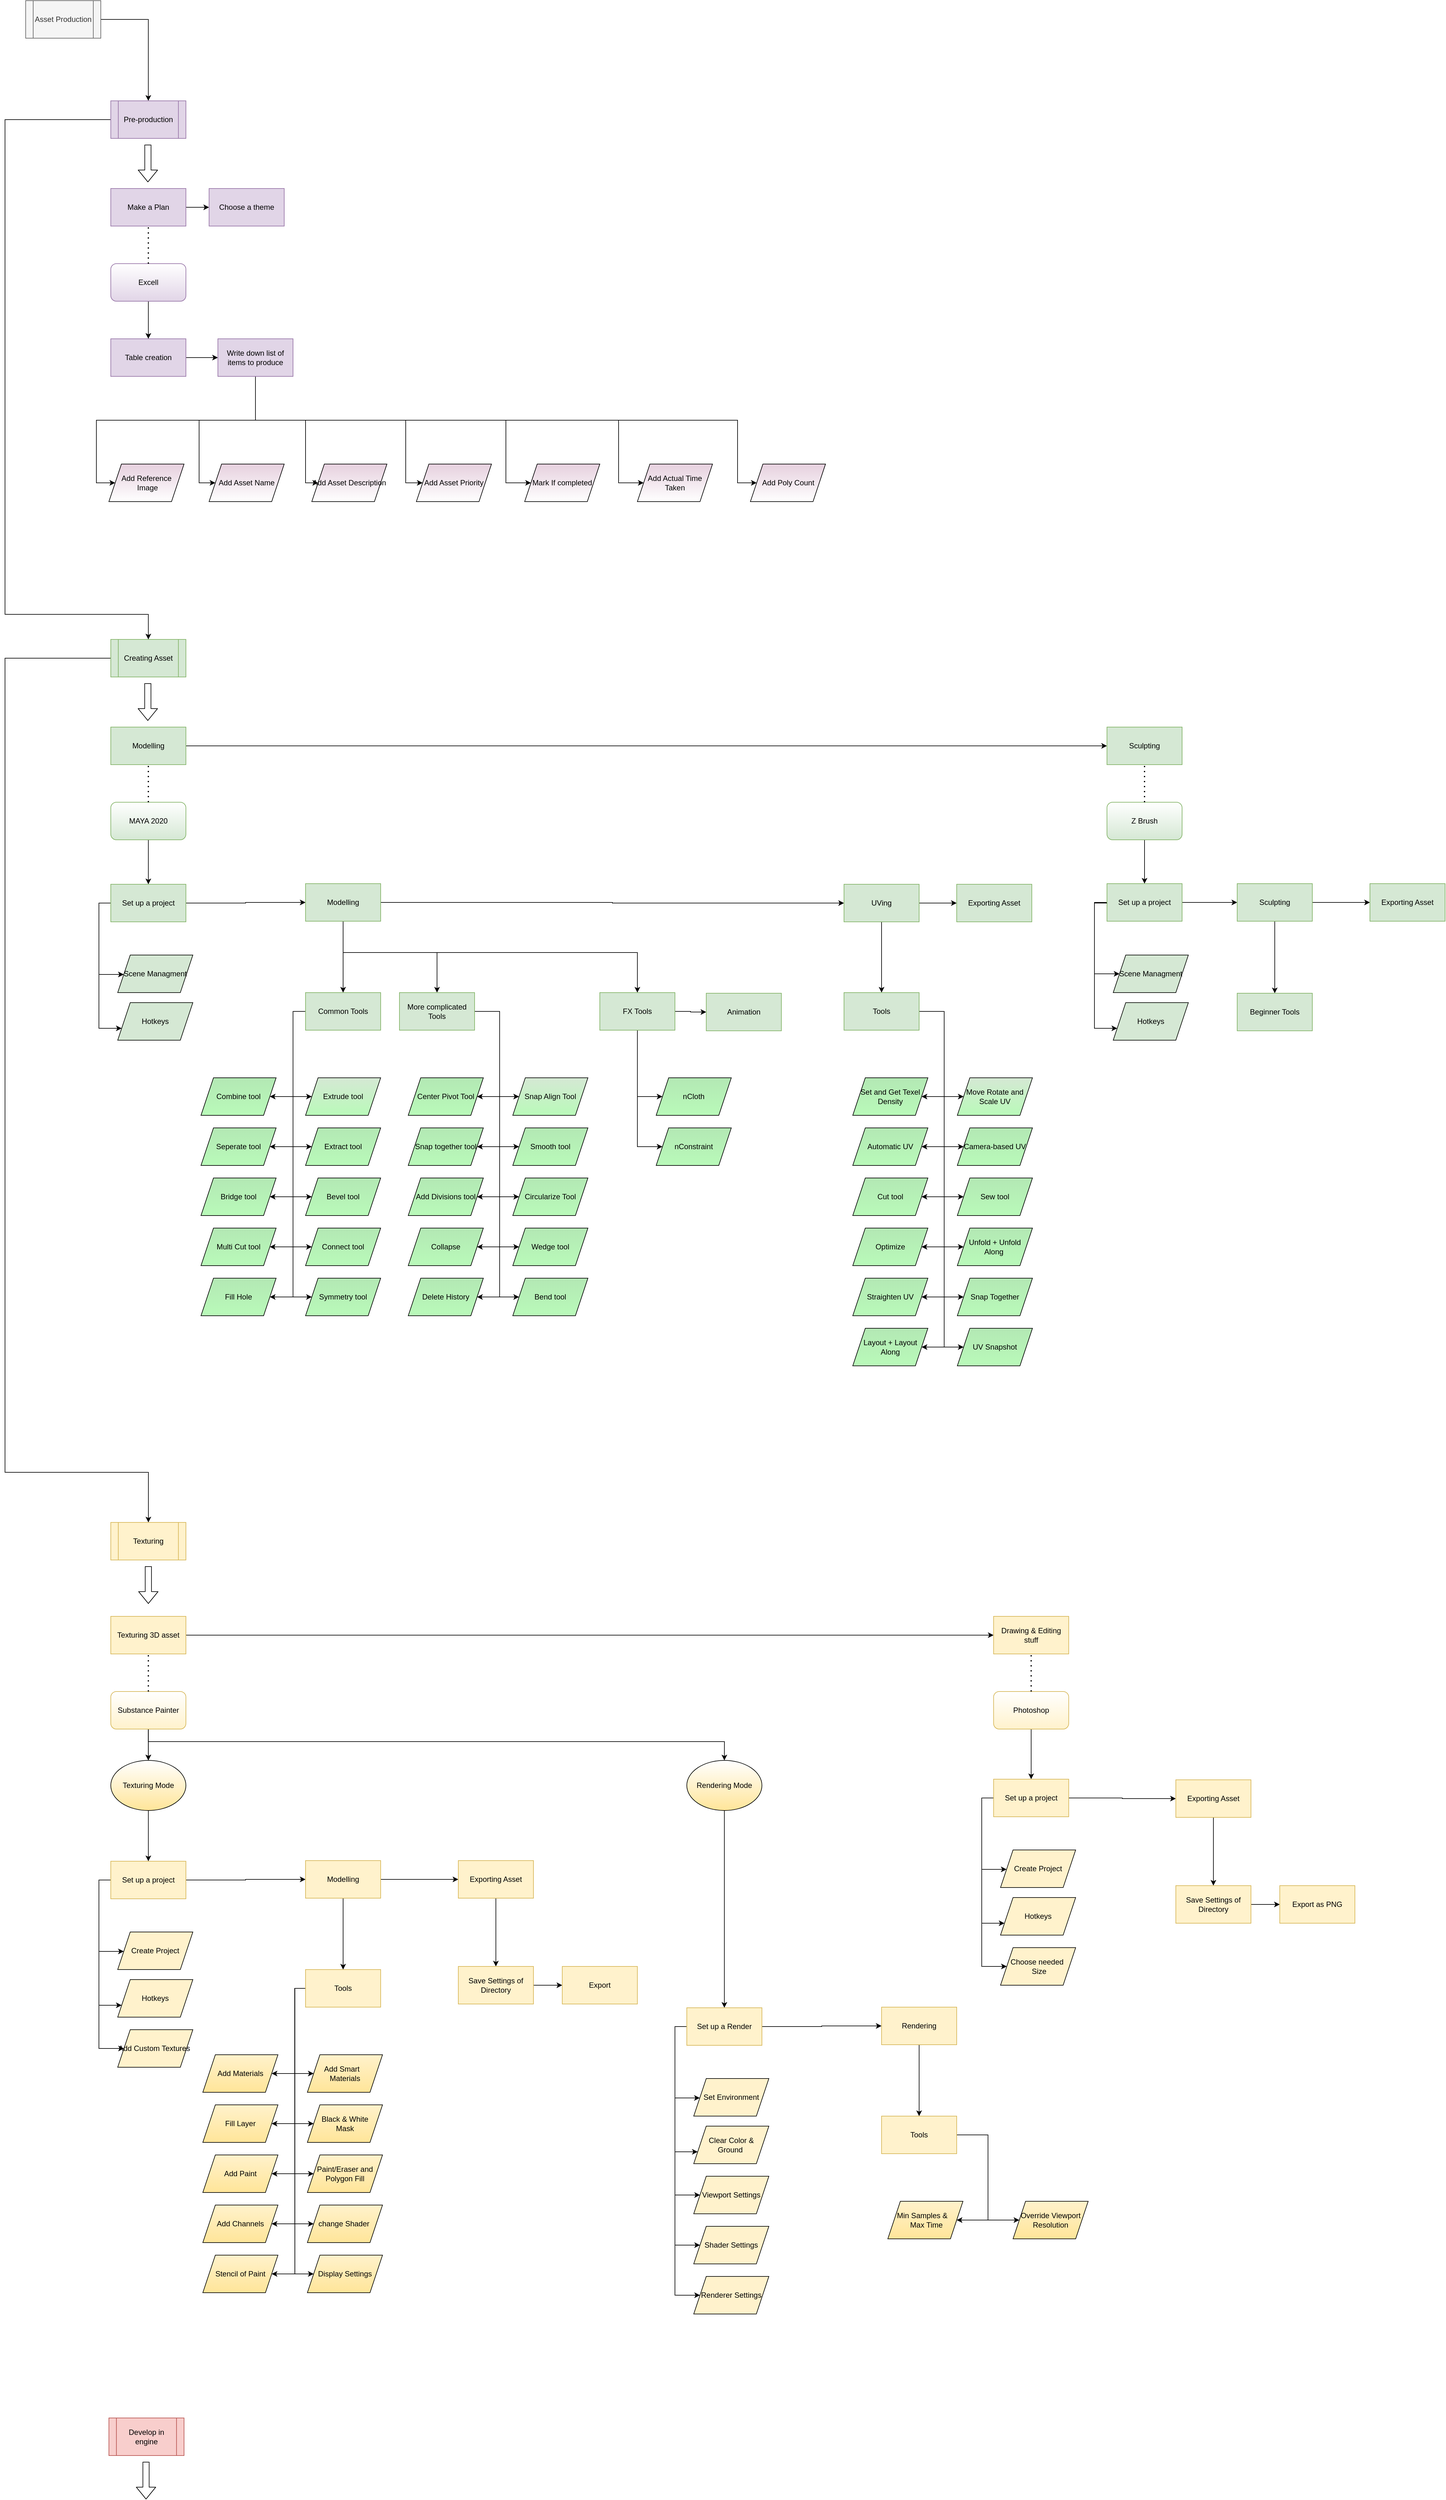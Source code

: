 <mxfile version="14.3.2" type="github">
  <diagram id="C5RBs43oDa-KdzZeNtuy" name="Page-1">
    <mxGraphModel dx="3570" dy="1905" grid="1" gridSize="10" guides="1" tooltips="1" connect="1" arrows="1" fold="1" page="1" pageScale="1" pageWidth="827" pageHeight="1169" math="0" shadow="0">
      <root>
        <mxCell id="WIyWlLk6GJQsqaUBKTNV-0" />
        <mxCell id="WIyWlLk6GJQsqaUBKTNV-1" parent="WIyWlLk6GJQsqaUBKTNV-0" />
        <mxCell id="bqparqAw96Tzhk1BX_8L-110" style="edgeStyle=orthogonalEdgeStyle;rounded=0;orthogonalLoop=1;jettySize=auto;html=1;" edge="1" parent="WIyWlLk6GJQsqaUBKTNV-1" source="bqparqAw96Tzhk1BX_8L-2" target="bqparqAw96Tzhk1BX_8L-111">
          <mxGeometry relative="1" as="geometry">
            <mxPoint x="143" y="160" as="targetPoint" />
          </mxGeometry>
        </mxCell>
        <mxCell id="bqparqAw96Tzhk1BX_8L-2" value="Asset Production" style="shape=process;whiteSpace=wrap;html=1;backgroundOutline=1;fillColor=#f5f5f5;strokeColor=#666666;fontColor=#333333;" vertex="1" parent="WIyWlLk6GJQsqaUBKTNV-1">
          <mxGeometry x="83" y="40" width="120" height="60" as="geometry" />
        </mxCell>
        <mxCell id="bqparqAw96Tzhk1BX_8L-190" style="edgeStyle=orthogonalEdgeStyle;rounded=0;orthogonalLoop=1;jettySize=auto;html=1;" edge="1" parent="WIyWlLk6GJQsqaUBKTNV-1" source="bqparqAw96Tzhk1BX_8L-4" target="bqparqAw96Tzhk1BX_8L-6">
          <mxGeometry relative="1" as="geometry">
            <Array as="points">
              <mxPoint x="50" y="1090" />
              <mxPoint x="50" y="2390" />
              <mxPoint x="279" y="2390" />
            </Array>
          </mxGeometry>
        </mxCell>
        <mxCell id="bqparqAw96Tzhk1BX_8L-4" value="&lt;span style=&quot;font-weight: normal&quot;&gt;Creating Asset&lt;/span&gt;" style="shape=process;whiteSpace=wrap;html=1;backgroundOutline=1;fontStyle=1;fillColor=#d5e8d4;strokeColor=#82b366;" vertex="1" parent="WIyWlLk6GJQsqaUBKTNV-1">
          <mxGeometry x="218.93" y="1060" width="120" height="60" as="geometry" />
        </mxCell>
        <mxCell id="bqparqAw96Tzhk1BX_8L-6" value="Texturing" style="shape=process;whiteSpace=wrap;html=1;backgroundOutline=1;fillColor=#fff2cc;strokeColor=#d6b656;" vertex="1" parent="WIyWlLk6GJQsqaUBKTNV-1">
          <mxGeometry x="218.93" y="2470" width="120" height="60" as="geometry" />
        </mxCell>
        <mxCell id="bqparqAw96Tzhk1BX_8L-28" style="edgeStyle=orthogonalEdgeStyle;rounded=0;orthogonalLoop=1;jettySize=auto;html=1;entryX=0.5;entryY=0;entryDx=0;entryDy=0;" edge="1" parent="WIyWlLk6GJQsqaUBKTNV-1" source="bqparqAw96Tzhk1BX_8L-10" target="bqparqAw96Tzhk1BX_8L-42">
          <mxGeometry relative="1" as="geometry">
            <mxPoint x="278.93" y="1320" as="targetPoint" />
          </mxGeometry>
        </mxCell>
        <mxCell id="bqparqAw96Tzhk1BX_8L-10" value="MAYA 2020" style="rounded=1;whiteSpace=wrap;html=1;strokeColor=#82b366;fillColor=#d5e8d4;gradientDirection=north;gradientColor=#FFFFFF;" vertex="1" parent="WIyWlLk6GJQsqaUBKTNV-1">
          <mxGeometry x="218.93" y="1320" width="120" height="60" as="geometry" />
        </mxCell>
        <mxCell id="bqparqAw96Tzhk1BX_8L-29" value="" style="shape=flexArrow;endArrow=classic;html=1;" edge="1" parent="WIyWlLk6GJQsqaUBKTNV-1">
          <mxGeometry width="50" height="50" relative="1" as="geometry">
            <mxPoint x="278.1" y="1130" as="sourcePoint" />
            <mxPoint x="278.1" y="1190" as="targetPoint" />
          </mxGeometry>
        </mxCell>
        <mxCell id="bqparqAw96Tzhk1BX_8L-30" value="" style="shape=flexArrow;endArrow=classic;html=1;" edge="1" parent="WIyWlLk6GJQsqaUBKTNV-1">
          <mxGeometry width="50" height="50" relative="1" as="geometry">
            <mxPoint x="278.93" y="2540" as="sourcePoint" />
            <mxPoint x="278.93" y="2600" as="targetPoint" />
          </mxGeometry>
        </mxCell>
        <mxCell id="bqparqAw96Tzhk1BX_8L-32" value="Extrude tool" style="shape=parallelogram;perimeter=parallelogramPerimeter;whiteSpace=wrap;html=1;fixedSize=1;fillColor=#d5e8d4;gradientColor=#B9FAB9;strokeColor=#040503;" vertex="1" parent="WIyWlLk6GJQsqaUBKTNV-1">
          <mxGeometry x="530" y="1760" width="120" height="60" as="geometry" />
        </mxCell>
        <mxCell id="bqparqAw96Tzhk1BX_8L-33" value="Extract tool" style="shape=parallelogram;perimeter=parallelogramPerimeter;whiteSpace=wrap;html=1;fixedSize=1;fillColor=#B3E8B4;gradientColor=#B9FAB9;" vertex="1" parent="WIyWlLk6GJQsqaUBKTNV-1">
          <mxGeometry x="530" y="1840" width="120" height="60" as="geometry" />
        </mxCell>
        <mxCell id="bqparqAw96Tzhk1BX_8L-34" value="Combine tool" style="shape=parallelogram;perimeter=parallelogramPerimeter;whiteSpace=wrap;html=1;fixedSize=1;fillColor=#B3E8B4;gradientColor=#B9FAB9;" vertex="1" parent="WIyWlLk6GJQsqaUBKTNV-1">
          <mxGeometry x="363" y="1760" width="120" height="60" as="geometry" />
        </mxCell>
        <mxCell id="bqparqAw96Tzhk1BX_8L-35" value="Seperate tool" style="shape=parallelogram;perimeter=parallelogramPerimeter;whiteSpace=wrap;html=1;fixedSize=1;fillColor=#B3E8B4;gradientColor=#B9FAB9;" vertex="1" parent="WIyWlLk6GJQsqaUBKTNV-1">
          <mxGeometry x="363" y="1840" width="120" height="60" as="geometry" />
        </mxCell>
        <mxCell id="bqparqAw96Tzhk1BX_8L-36" value="Bevel tool" style="shape=parallelogram;perimeter=parallelogramPerimeter;whiteSpace=wrap;html=1;fixedSize=1;fillColor=#B3E8B4;gradientColor=#B9FAB9;" vertex="1" parent="WIyWlLk6GJQsqaUBKTNV-1">
          <mxGeometry x="530" y="1920" width="120" height="60" as="geometry" />
        </mxCell>
        <mxCell id="bqparqAw96Tzhk1BX_8L-37" value="Bridge tool" style="shape=parallelogram;perimeter=parallelogramPerimeter;whiteSpace=wrap;html=1;fixedSize=1;fillColor=#B3E8B4;gradientColor=#B9FAB9;" vertex="1" parent="WIyWlLk6GJQsqaUBKTNV-1">
          <mxGeometry x="363" y="1920" width="120" height="60" as="geometry" />
        </mxCell>
        <mxCell id="bqparqAw96Tzhk1BX_8L-38" value="Multi Cut tool" style="shape=parallelogram;perimeter=parallelogramPerimeter;whiteSpace=wrap;html=1;fixedSize=1;fillColor=#B3E8B4;gradientColor=#B9FAB9;" vertex="1" parent="WIyWlLk6GJQsqaUBKTNV-1">
          <mxGeometry x="363" y="2000" width="120" height="60" as="geometry" />
        </mxCell>
        <mxCell id="bqparqAw96Tzhk1BX_8L-39" value="Connect tool" style="shape=parallelogram;perimeter=parallelogramPerimeter;whiteSpace=wrap;html=1;fixedSize=1;fillColor=#B3E8B4;gradientColor=#B9FAB9;" vertex="1" parent="WIyWlLk6GJQsqaUBKTNV-1">
          <mxGeometry x="530" y="2000" width="120" height="60" as="geometry" />
        </mxCell>
        <mxCell id="bqparqAw96Tzhk1BX_8L-40" value="Symmetry tool" style="shape=parallelogram;perimeter=parallelogramPerimeter;whiteSpace=wrap;html=1;fixedSize=1;fillColor=#B3E8B4;gradientColor=#B9FAB9;" vertex="1" parent="WIyWlLk6GJQsqaUBKTNV-1">
          <mxGeometry x="530" y="2080" width="120" height="60" as="geometry" />
        </mxCell>
        <mxCell id="bqparqAw96Tzhk1BX_8L-58" style="edgeStyle=orthogonalEdgeStyle;rounded=0;orthogonalLoop=1;jettySize=auto;html=1;" edge="1" parent="WIyWlLk6GJQsqaUBKTNV-1" source="bqparqAw96Tzhk1BX_8L-42" target="bqparqAw96Tzhk1BX_8L-59">
          <mxGeometry relative="1" as="geometry">
            <mxPoint x="303" y="1571" as="targetPoint" />
            <Array as="points">
              <mxPoint x="200" y="1481" />
              <mxPoint x="200" y="1595" />
            </Array>
          </mxGeometry>
        </mxCell>
        <mxCell id="bqparqAw96Tzhk1BX_8L-60" style="edgeStyle=orthogonalEdgeStyle;rounded=0;orthogonalLoop=1;jettySize=auto;html=1;" edge="1" parent="WIyWlLk6GJQsqaUBKTNV-1" source="bqparqAw96Tzhk1BX_8L-42" target="bqparqAw96Tzhk1BX_8L-61">
          <mxGeometry relative="1" as="geometry">
            <mxPoint x="303" y="1741" as="targetPoint" />
            <Array as="points">
              <mxPoint x="200" y="1481" />
              <mxPoint x="200" y="1681" />
            </Array>
          </mxGeometry>
        </mxCell>
        <mxCell id="bqparqAw96Tzhk1BX_8L-64" style="edgeStyle=orthogonalEdgeStyle;rounded=0;orthogonalLoop=1;jettySize=auto;html=1;entryX=0;entryY=0.5;entryDx=0;entryDy=0;" edge="1" parent="WIyWlLk6GJQsqaUBKTNV-1" source="bqparqAw96Tzhk1BX_8L-42" target="bqparqAw96Tzhk1BX_8L-47">
          <mxGeometry relative="1" as="geometry" />
        </mxCell>
        <mxCell id="bqparqAw96Tzhk1BX_8L-42" value="Set up a project" style="rounded=0;whiteSpace=wrap;html=1;fillColor=#d5e8d4;strokeColor=#82b366;" vertex="1" parent="WIyWlLk6GJQsqaUBKTNV-1">
          <mxGeometry x="218.93" y="1451" width="120" height="60" as="geometry" />
        </mxCell>
        <mxCell id="bqparqAw96Tzhk1BX_8L-67" style="edgeStyle=orthogonalEdgeStyle;rounded=0;orthogonalLoop=1;jettySize=auto;html=1;entryX=0;entryY=0.5;entryDx=0;entryDy=0;" edge="1" parent="WIyWlLk6GJQsqaUBKTNV-1" source="bqparqAw96Tzhk1BX_8L-44" target="bqparqAw96Tzhk1BX_8L-32">
          <mxGeometry relative="1" as="geometry">
            <Array as="points">
              <mxPoint x="510" y="1654" />
              <mxPoint x="510" y="1790" />
            </Array>
          </mxGeometry>
        </mxCell>
        <mxCell id="bqparqAw96Tzhk1BX_8L-68" style="edgeStyle=orthogonalEdgeStyle;rounded=0;orthogonalLoop=1;jettySize=auto;html=1;entryX=0;entryY=0.5;entryDx=0;entryDy=0;" edge="1" parent="WIyWlLk6GJQsqaUBKTNV-1" source="bqparqAw96Tzhk1BX_8L-44" target="bqparqAw96Tzhk1BX_8L-33">
          <mxGeometry relative="1" as="geometry">
            <Array as="points">
              <mxPoint x="510" y="1654" />
              <mxPoint x="510" y="1870" />
            </Array>
          </mxGeometry>
        </mxCell>
        <mxCell id="bqparqAw96Tzhk1BX_8L-71" style="edgeStyle=orthogonalEdgeStyle;rounded=0;orthogonalLoop=1;jettySize=auto;html=1;entryX=1;entryY=0.5;entryDx=0;entryDy=0;" edge="1" parent="WIyWlLk6GJQsqaUBKTNV-1" source="bqparqAw96Tzhk1BX_8L-44" target="bqparqAw96Tzhk1BX_8L-34">
          <mxGeometry relative="1" as="geometry">
            <Array as="points">
              <mxPoint x="510" y="1654" />
              <mxPoint x="510" y="1790" />
            </Array>
          </mxGeometry>
        </mxCell>
        <mxCell id="bqparqAw96Tzhk1BX_8L-72" style="edgeStyle=orthogonalEdgeStyle;rounded=0;orthogonalLoop=1;jettySize=auto;html=1;entryX=1;entryY=0.5;entryDx=0;entryDy=0;" edge="1" parent="WIyWlLk6GJQsqaUBKTNV-1" source="bqparqAw96Tzhk1BX_8L-44" target="bqparqAw96Tzhk1BX_8L-35">
          <mxGeometry relative="1" as="geometry">
            <Array as="points">
              <mxPoint x="510" y="1654" />
              <mxPoint x="510" y="1870" />
            </Array>
          </mxGeometry>
        </mxCell>
        <mxCell id="bqparqAw96Tzhk1BX_8L-73" style="edgeStyle=orthogonalEdgeStyle;rounded=0;orthogonalLoop=1;jettySize=auto;html=1;entryX=0;entryY=0.5;entryDx=0;entryDy=0;" edge="1" parent="WIyWlLk6GJQsqaUBKTNV-1" source="bqparqAw96Tzhk1BX_8L-44" target="bqparqAw96Tzhk1BX_8L-36">
          <mxGeometry relative="1" as="geometry">
            <Array as="points">
              <mxPoint x="510" y="1654" />
              <mxPoint x="510" y="1950" />
            </Array>
          </mxGeometry>
        </mxCell>
        <mxCell id="bqparqAw96Tzhk1BX_8L-74" style="edgeStyle=orthogonalEdgeStyle;rounded=0;orthogonalLoop=1;jettySize=auto;html=1;entryX=1;entryY=0.5;entryDx=0;entryDy=0;" edge="1" parent="WIyWlLk6GJQsqaUBKTNV-1" source="bqparqAw96Tzhk1BX_8L-44" target="bqparqAw96Tzhk1BX_8L-37">
          <mxGeometry relative="1" as="geometry">
            <Array as="points">
              <mxPoint x="510" y="1654" />
              <mxPoint x="510" y="1950" />
            </Array>
          </mxGeometry>
        </mxCell>
        <mxCell id="bqparqAw96Tzhk1BX_8L-75" style="edgeStyle=orthogonalEdgeStyle;rounded=0;orthogonalLoop=1;jettySize=auto;html=1;entryX=1;entryY=0.5;entryDx=0;entryDy=0;" edge="1" parent="WIyWlLk6GJQsqaUBKTNV-1" source="bqparqAw96Tzhk1BX_8L-44" target="bqparqAw96Tzhk1BX_8L-38">
          <mxGeometry relative="1" as="geometry">
            <Array as="points">
              <mxPoint x="510" y="1654" />
              <mxPoint x="510" y="2030" />
            </Array>
          </mxGeometry>
        </mxCell>
        <mxCell id="bqparqAw96Tzhk1BX_8L-76" style="edgeStyle=orthogonalEdgeStyle;rounded=0;orthogonalLoop=1;jettySize=auto;html=1;entryX=0;entryY=0.5;entryDx=0;entryDy=0;" edge="1" parent="WIyWlLk6GJQsqaUBKTNV-1" source="bqparqAw96Tzhk1BX_8L-44" target="bqparqAw96Tzhk1BX_8L-39">
          <mxGeometry relative="1" as="geometry">
            <Array as="points">
              <mxPoint x="510" y="1654" />
              <mxPoint x="510" y="2030" />
            </Array>
          </mxGeometry>
        </mxCell>
        <mxCell id="bqparqAw96Tzhk1BX_8L-77" style="edgeStyle=orthogonalEdgeStyle;rounded=0;orthogonalLoop=1;jettySize=auto;html=1;entryX=0;entryY=0.5;entryDx=0;entryDy=0;" edge="1" parent="WIyWlLk6GJQsqaUBKTNV-1" source="bqparqAw96Tzhk1BX_8L-44" target="bqparqAw96Tzhk1BX_8L-40">
          <mxGeometry relative="1" as="geometry">
            <Array as="points">
              <mxPoint x="510" y="1654" />
              <mxPoint x="510" y="2110" />
            </Array>
          </mxGeometry>
        </mxCell>
        <mxCell id="bqparqAw96Tzhk1BX_8L-91" style="edgeStyle=orthogonalEdgeStyle;rounded=0;orthogonalLoop=1;jettySize=auto;html=1;entryX=1;entryY=0.5;entryDx=0;entryDy=0;" edge="1" parent="WIyWlLk6GJQsqaUBKTNV-1" source="bqparqAw96Tzhk1BX_8L-44" target="bqparqAw96Tzhk1BX_8L-90">
          <mxGeometry relative="1" as="geometry">
            <Array as="points">
              <mxPoint x="510" y="1654" />
              <mxPoint x="510" y="2110" />
            </Array>
          </mxGeometry>
        </mxCell>
        <mxCell id="bqparqAw96Tzhk1BX_8L-44" value="Common Tools" style="rounded=0;whiteSpace=wrap;html=1;fillColor=#d5e8d4;strokeColor=#82b366;" vertex="1" parent="WIyWlLk6GJQsqaUBKTNV-1">
          <mxGeometry x="530" y="1624" width="120" height="60" as="geometry" />
        </mxCell>
        <mxCell id="bqparqAw96Tzhk1BX_8L-48" style="edgeStyle=orthogonalEdgeStyle;rounded=0;orthogonalLoop=1;jettySize=auto;html=1;entryX=0.5;entryY=0;entryDx=0;entryDy=0;" edge="1" parent="WIyWlLk6GJQsqaUBKTNV-1" source="bqparqAw96Tzhk1BX_8L-47" target="bqparqAw96Tzhk1BX_8L-44">
          <mxGeometry relative="1" as="geometry" />
        </mxCell>
        <mxCell id="bqparqAw96Tzhk1BX_8L-65" style="edgeStyle=orthogonalEdgeStyle;rounded=0;orthogonalLoop=1;jettySize=auto;html=1;entryX=0;entryY=0.5;entryDx=0;entryDy=0;" edge="1" parent="WIyWlLk6GJQsqaUBKTNV-1" source="bqparqAw96Tzhk1BX_8L-47" target="bqparqAw96Tzhk1BX_8L-50">
          <mxGeometry relative="1" as="geometry" />
        </mxCell>
        <mxCell id="bqparqAw96Tzhk1BX_8L-79" style="edgeStyle=orthogonalEdgeStyle;rounded=0;orthogonalLoop=1;jettySize=auto;html=1;" edge="1" parent="WIyWlLk6GJQsqaUBKTNV-1" source="bqparqAw96Tzhk1BX_8L-47" target="bqparqAw96Tzhk1BX_8L-80">
          <mxGeometry relative="1" as="geometry">
            <mxPoint x="730" y="1620" as="targetPoint" />
            <Array as="points">
              <mxPoint x="590" y="1560" />
              <mxPoint x="740" y="1560" />
            </Array>
          </mxGeometry>
        </mxCell>
        <mxCell id="bqparqAw96Tzhk1BX_8L-103" style="edgeStyle=orthogonalEdgeStyle;rounded=0;orthogonalLoop=1;jettySize=auto;html=1;" edge="1" parent="WIyWlLk6GJQsqaUBKTNV-1" source="bqparqAw96Tzhk1BX_8L-47" target="bqparqAw96Tzhk1BX_8L-104">
          <mxGeometry relative="1" as="geometry">
            <mxPoint x="950" y="1640" as="targetPoint" />
            <Array as="points">
              <mxPoint x="590" y="1560" />
              <mxPoint x="1060" y="1560" />
            </Array>
          </mxGeometry>
        </mxCell>
        <mxCell id="bqparqAw96Tzhk1BX_8L-47" value="Modelling" style="rounded=0;whiteSpace=wrap;html=1;fillColor=#d5e8d4;strokeColor=#82b366;" vertex="1" parent="WIyWlLk6GJQsqaUBKTNV-1">
          <mxGeometry x="530" y="1450" width="120" height="60" as="geometry" />
        </mxCell>
        <mxCell id="bqparqAw96Tzhk1BX_8L-51" style="edgeStyle=orthogonalEdgeStyle;rounded=0;orthogonalLoop=1;jettySize=auto;html=1;entryX=0.5;entryY=0;entryDx=0;entryDy=0;" edge="1" parent="WIyWlLk6GJQsqaUBKTNV-1" source="bqparqAw96Tzhk1BX_8L-50" target="bqparqAw96Tzhk1BX_8L-170">
          <mxGeometry relative="1" as="geometry">
            <mxPoint x="1120" y="1641" as="targetPoint" />
          </mxGeometry>
        </mxCell>
        <mxCell id="bqparqAw96Tzhk1BX_8L-66" style="edgeStyle=orthogonalEdgeStyle;rounded=0;orthogonalLoop=1;jettySize=auto;html=1;entryX=0;entryY=0.5;entryDx=0;entryDy=0;" edge="1" parent="WIyWlLk6GJQsqaUBKTNV-1" source="bqparqAw96Tzhk1BX_8L-50" target="bqparqAw96Tzhk1BX_8L-63">
          <mxGeometry relative="1" as="geometry" />
        </mxCell>
        <mxCell id="bqparqAw96Tzhk1BX_8L-50" value="UVing" style="rounded=0;whiteSpace=wrap;html=1;fillColor=#d5e8d4;strokeColor=#82b366;" vertex="1" parent="WIyWlLk6GJQsqaUBKTNV-1">
          <mxGeometry x="1390" y="1451" width="120" height="60" as="geometry" />
        </mxCell>
        <mxCell id="bqparqAw96Tzhk1BX_8L-56" value="Develop in engine" style="shape=process;whiteSpace=wrap;html=1;backgroundOutline=1;fillColor=#f8cecc;strokeColor=#b85450;" vertex="1" parent="WIyWlLk6GJQsqaUBKTNV-1">
          <mxGeometry x="215.93" y="3900" width="120" height="60" as="geometry" />
        </mxCell>
        <mxCell id="bqparqAw96Tzhk1BX_8L-57" value="" style="shape=flexArrow;endArrow=classic;html=1;" edge="1" parent="WIyWlLk6GJQsqaUBKTNV-1">
          <mxGeometry width="50" height="50" relative="1" as="geometry">
            <mxPoint x="275.22" y="3970" as="sourcePoint" />
            <mxPoint x="275.22" y="4030" as="targetPoint" />
          </mxGeometry>
        </mxCell>
        <mxCell id="bqparqAw96Tzhk1BX_8L-59" value="Scene Managment" style="shape=parallelogram;perimeter=parallelogramPerimeter;whiteSpace=wrap;html=1;fixedSize=1;fillColor=#d5e8d4;strokeColor=#060804;" vertex="1" parent="WIyWlLk6GJQsqaUBKTNV-1">
          <mxGeometry x="230" y="1564" width="120" height="60" as="geometry" />
        </mxCell>
        <mxCell id="bqparqAw96Tzhk1BX_8L-61" value="Hotkeys" style="shape=parallelogram;perimeter=parallelogramPerimeter;whiteSpace=wrap;html=1;fixedSize=1;fillColor=#d5e8d4;strokeColor=#060804;" vertex="1" parent="WIyWlLk6GJQsqaUBKTNV-1">
          <mxGeometry x="230" y="1640" width="120" height="60" as="geometry" />
        </mxCell>
        <mxCell id="bqparqAw96Tzhk1BX_8L-63" value="Exporting Asset" style="rounded=0;whiteSpace=wrap;html=1;fillColor=#d5e8d4;strokeColor=#82b366;" vertex="1" parent="WIyWlLk6GJQsqaUBKTNV-1">
          <mxGeometry x="1570" y="1451" width="120" height="60" as="geometry" />
        </mxCell>
        <mxCell id="bqparqAw96Tzhk1BX_8L-92" style="edgeStyle=orthogonalEdgeStyle;rounded=0;orthogonalLoop=1;jettySize=auto;html=1;entryX=0;entryY=0.5;entryDx=0;entryDy=0;" edge="1" parent="WIyWlLk6GJQsqaUBKTNV-1" source="bqparqAw96Tzhk1BX_8L-80" target="bqparqAw96Tzhk1BX_8L-81">
          <mxGeometry relative="1" as="geometry">
            <Array as="points">
              <mxPoint x="840" y="1654" />
              <mxPoint x="840" y="1790" />
            </Array>
          </mxGeometry>
        </mxCell>
        <mxCell id="bqparqAw96Tzhk1BX_8L-93" style="edgeStyle=orthogonalEdgeStyle;rounded=0;orthogonalLoop=1;jettySize=auto;html=1;entryX=1;entryY=0.5;entryDx=0;entryDy=0;" edge="1" parent="WIyWlLk6GJQsqaUBKTNV-1" source="bqparqAw96Tzhk1BX_8L-80" target="bqparqAw96Tzhk1BX_8L-83">
          <mxGeometry relative="1" as="geometry">
            <Array as="points">
              <mxPoint x="840" y="1654" />
              <mxPoint x="840" y="1790" />
            </Array>
          </mxGeometry>
        </mxCell>
        <mxCell id="bqparqAw96Tzhk1BX_8L-94" style="edgeStyle=orthogonalEdgeStyle;rounded=0;orthogonalLoop=1;jettySize=auto;html=1;entryX=1;entryY=0.5;entryDx=0;entryDy=0;" edge="1" parent="WIyWlLk6GJQsqaUBKTNV-1" source="bqparqAw96Tzhk1BX_8L-80" target="bqparqAw96Tzhk1BX_8L-84">
          <mxGeometry relative="1" as="geometry">
            <Array as="points">
              <mxPoint x="840" y="1654" />
              <mxPoint x="840" y="1870" />
            </Array>
          </mxGeometry>
        </mxCell>
        <mxCell id="bqparqAw96Tzhk1BX_8L-95" style="edgeStyle=orthogonalEdgeStyle;rounded=0;orthogonalLoop=1;jettySize=auto;html=1;entryX=0;entryY=0.5;entryDx=0;entryDy=0;" edge="1" parent="WIyWlLk6GJQsqaUBKTNV-1" source="bqparqAw96Tzhk1BX_8L-80" target="bqparqAw96Tzhk1BX_8L-82">
          <mxGeometry relative="1" as="geometry">
            <Array as="points">
              <mxPoint x="840" y="1654" />
              <mxPoint x="840" y="1870" />
            </Array>
          </mxGeometry>
        </mxCell>
        <mxCell id="bqparqAw96Tzhk1BX_8L-96" style="edgeStyle=orthogonalEdgeStyle;rounded=0;orthogonalLoop=1;jettySize=auto;html=1;entryX=0;entryY=0.5;entryDx=0;entryDy=0;" edge="1" parent="WIyWlLk6GJQsqaUBKTNV-1" source="bqparqAw96Tzhk1BX_8L-80" target="bqparqAw96Tzhk1BX_8L-85">
          <mxGeometry relative="1" as="geometry">
            <Array as="points">
              <mxPoint x="840" y="1654" />
              <mxPoint x="840" y="1950" />
            </Array>
          </mxGeometry>
        </mxCell>
        <mxCell id="bqparqAw96Tzhk1BX_8L-97" style="edgeStyle=orthogonalEdgeStyle;rounded=0;orthogonalLoop=1;jettySize=auto;html=1;entryX=0;entryY=0.5;entryDx=0;entryDy=0;" edge="1" parent="WIyWlLk6GJQsqaUBKTNV-1" source="bqparqAw96Tzhk1BX_8L-80" target="bqparqAw96Tzhk1BX_8L-88">
          <mxGeometry relative="1" as="geometry">
            <Array as="points">
              <mxPoint x="840" y="1654" />
              <mxPoint x="840" y="2030" />
            </Array>
          </mxGeometry>
        </mxCell>
        <mxCell id="bqparqAw96Tzhk1BX_8L-98" style="edgeStyle=orthogonalEdgeStyle;rounded=0;orthogonalLoop=1;jettySize=auto;html=1;entryX=0;entryY=0.5;entryDx=0;entryDy=0;" edge="1" parent="WIyWlLk6GJQsqaUBKTNV-1" source="bqparqAw96Tzhk1BX_8L-80" target="bqparqAw96Tzhk1BX_8L-89">
          <mxGeometry relative="1" as="geometry">
            <Array as="points">
              <mxPoint x="840" y="1654" />
              <mxPoint x="840" y="2110" />
            </Array>
          </mxGeometry>
        </mxCell>
        <mxCell id="bqparqAw96Tzhk1BX_8L-99" style="edgeStyle=orthogonalEdgeStyle;rounded=0;orthogonalLoop=1;jettySize=auto;html=1;entryX=1;entryY=0.5;entryDx=0;entryDy=0;" edge="1" parent="WIyWlLk6GJQsqaUBKTNV-1" source="bqparqAw96Tzhk1BX_8L-80" target="bqparqAw96Tzhk1BX_8L-86">
          <mxGeometry relative="1" as="geometry">
            <Array as="points">
              <mxPoint x="840" y="1654" />
              <mxPoint x="840" y="1950" />
            </Array>
          </mxGeometry>
        </mxCell>
        <mxCell id="bqparqAw96Tzhk1BX_8L-100" style="edgeStyle=orthogonalEdgeStyle;rounded=0;orthogonalLoop=1;jettySize=auto;html=1;entryX=1;entryY=0.5;entryDx=0;entryDy=0;" edge="1" parent="WIyWlLk6GJQsqaUBKTNV-1" source="bqparqAw96Tzhk1BX_8L-80" target="bqparqAw96Tzhk1BX_8L-87">
          <mxGeometry relative="1" as="geometry">
            <Array as="points">
              <mxPoint x="840" y="1654" />
              <mxPoint x="840" y="2030" />
            </Array>
          </mxGeometry>
        </mxCell>
        <mxCell id="bqparqAw96Tzhk1BX_8L-102" style="edgeStyle=orthogonalEdgeStyle;rounded=0;orthogonalLoop=1;jettySize=auto;html=1;entryX=1;entryY=0.5;entryDx=0;entryDy=0;" edge="1" parent="WIyWlLk6GJQsqaUBKTNV-1" source="bqparqAw96Tzhk1BX_8L-80" target="bqparqAw96Tzhk1BX_8L-101">
          <mxGeometry relative="1" as="geometry">
            <Array as="points">
              <mxPoint x="840" y="1654" />
              <mxPoint x="840" y="2110" />
            </Array>
          </mxGeometry>
        </mxCell>
        <mxCell id="bqparqAw96Tzhk1BX_8L-80" value="More complicated Tools" style="rounded=0;whiteSpace=wrap;html=1;fillColor=#d5e8d4;strokeColor=#82b366;" vertex="1" parent="WIyWlLk6GJQsqaUBKTNV-1">
          <mxGeometry x="680" y="1624" width="120" height="60" as="geometry" />
        </mxCell>
        <mxCell id="bqparqAw96Tzhk1BX_8L-81" value="Snap Align Tool" style="shape=parallelogram;perimeter=parallelogramPerimeter;whiteSpace=wrap;html=1;fixedSize=1;fillColor=#d5e8d4;gradientColor=#B9FAB9;strokeColor=#040503;" vertex="1" parent="WIyWlLk6GJQsqaUBKTNV-1">
          <mxGeometry x="861" y="1760" width="120" height="60" as="geometry" />
        </mxCell>
        <mxCell id="bqparqAw96Tzhk1BX_8L-82" value="Smooth tool" style="shape=parallelogram;perimeter=parallelogramPerimeter;whiteSpace=wrap;html=1;fixedSize=1;fillColor=#B3E8B4;gradientColor=#B9FAB9;" vertex="1" parent="WIyWlLk6GJQsqaUBKTNV-1">
          <mxGeometry x="861" y="1840" width="120" height="60" as="geometry" />
        </mxCell>
        <mxCell id="bqparqAw96Tzhk1BX_8L-83" value="Center Pivot Tool" style="shape=parallelogram;perimeter=parallelogramPerimeter;whiteSpace=wrap;html=1;fixedSize=1;fillColor=#B3E8B4;gradientColor=#B9FAB9;" vertex="1" parent="WIyWlLk6GJQsqaUBKTNV-1">
          <mxGeometry x="694" y="1760" width="120" height="60" as="geometry" />
        </mxCell>
        <mxCell id="bqparqAw96Tzhk1BX_8L-84" value="Snap together tool" style="shape=parallelogram;perimeter=parallelogramPerimeter;whiteSpace=wrap;html=1;fixedSize=1;fillColor=#B3E8B4;gradientColor=#B9FAB9;" vertex="1" parent="WIyWlLk6GJQsqaUBKTNV-1">
          <mxGeometry x="694" y="1840" width="120" height="60" as="geometry" />
        </mxCell>
        <mxCell id="bqparqAw96Tzhk1BX_8L-85" value="Circularize Tool" style="shape=parallelogram;perimeter=parallelogramPerimeter;whiteSpace=wrap;html=1;fixedSize=1;fillColor=#B3E8B4;gradientColor=#B9FAB9;" vertex="1" parent="WIyWlLk6GJQsqaUBKTNV-1">
          <mxGeometry x="861" y="1920" width="120" height="60" as="geometry" />
        </mxCell>
        <mxCell id="bqparqAw96Tzhk1BX_8L-86" value="Add Divisions tool" style="shape=parallelogram;perimeter=parallelogramPerimeter;whiteSpace=wrap;html=1;fixedSize=1;fillColor=#B3E8B4;gradientColor=#B9FAB9;" vertex="1" parent="WIyWlLk6GJQsqaUBKTNV-1">
          <mxGeometry x="694" y="1920" width="120" height="60" as="geometry" />
        </mxCell>
        <mxCell id="bqparqAw96Tzhk1BX_8L-87" value="Collapse" style="shape=parallelogram;perimeter=parallelogramPerimeter;whiteSpace=wrap;html=1;fixedSize=1;fillColor=#B3E8B4;gradientColor=#B9FAB9;" vertex="1" parent="WIyWlLk6GJQsqaUBKTNV-1">
          <mxGeometry x="694" y="2000" width="120" height="60" as="geometry" />
        </mxCell>
        <mxCell id="bqparqAw96Tzhk1BX_8L-88" value="Wedge tool" style="shape=parallelogram;perimeter=parallelogramPerimeter;whiteSpace=wrap;html=1;fixedSize=1;fillColor=#B3E8B4;gradientColor=#B9FAB9;" vertex="1" parent="WIyWlLk6GJQsqaUBKTNV-1">
          <mxGeometry x="861" y="2000" width="120" height="60" as="geometry" />
        </mxCell>
        <mxCell id="bqparqAw96Tzhk1BX_8L-89" value="Bend tool" style="shape=parallelogram;perimeter=parallelogramPerimeter;whiteSpace=wrap;html=1;fixedSize=1;fillColor=#B3E8B4;gradientColor=#B9FAB9;" vertex="1" parent="WIyWlLk6GJQsqaUBKTNV-1">
          <mxGeometry x="861" y="2080" width="120" height="60" as="geometry" />
        </mxCell>
        <mxCell id="bqparqAw96Tzhk1BX_8L-90" value="Fill Hole" style="shape=parallelogram;perimeter=parallelogramPerimeter;whiteSpace=wrap;html=1;fixedSize=1;fillColor=#B3E8B4;gradientColor=#B9FAB9;" vertex="1" parent="WIyWlLk6GJQsqaUBKTNV-1">
          <mxGeometry x="363" y="2080" width="120" height="60" as="geometry" />
        </mxCell>
        <mxCell id="bqparqAw96Tzhk1BX_8L-101" value="Delete History" style="shape=parallelogram;perimeter=parallelogramPerimeter;whiteSpace=wrap;html=1;fixedSize=1;fillColor=#B3E8B4;gradientColor=#B9FAB9;" vertex="1" parent="WIyWlLk6GJQsqaUBKTNV-1">
          <mxGeometry x="694" y="2080" width="120" height="60" as="geometry" />
        </mxCell>
        <mxCell id="bqparqAw96Tzhk1BX_8L-105" style="edgeStyle=orthogonalEdgeStyle;rounded=0;orthogonalLoop=1;jettySize=auto;html=1;entryX=0;entryY=0.5;entryDx=0;entryDy=0;" edge="1" parent="WIyWlLk6GJQsqaUBKTNV-1" source="bqparqAw96Tzhk1BX_8L-104" target="bqparqAw96Tzhk1BX_8L-106">
          <mxGeometry relative="1" as="geometry">
            <mxPoint x="1060" y="1790" as="targetPoint" />
            <Array as="points">
              <mxPoint x="1060" y="1790" />
            </Array>
          </mxGeometry>
        </mxCell>
        <mxCell id="bqparqAw96Tzhk1BX_8L-108" style="edgeStyle=orthogonalEdgeStyle;rounded=0;orthogonalLoop=1;jettySize=auto;html=1;" edge="1" parent="WIyWlLk6GJQsqaUBKTNV-1" source="bqparqAw96Tzhk1BX_8L-104" target="bqparqAw96Tzhk1BX_8L-109">
          <mxGeometry relative="1" as="geometry">
            <mxPoint x="1200" y="1654.0" as="targetPoint" />
          </mxGeometry>
        </mxCell>
        <mxCell id="bqparqAw96Tzhk1BX_8L-139" style="edgeStyle=orthogonalEdgeStyle;rounded=0;orthogonalLoop=1;jettySize=auto;html=1;entryX=0;entryY=0.5;entryDx=0;entryDy=0;" edge="1" parent="WIyWlLk6GJQsqaUBKTNV-1" source="bqparqAw96Tzhk1BX_8L-104" target="bqparqAw96Tzhk1BX_8L-138">
          <mxGeometry relative="1" as="geometry">
            <Array as="points">
              <mxPoint x="1060" y="1870" />
            </Array>
          </mxGeometry>
        </mxCell>
        <mxCell id="bqparqAw96Tzhk1BX_8L-104" value="FX Tools" style="rounded=0;whiteSpace=wrap;html=1;fillColor=#d5e8d4;strokeColor=#82b366;" vertex="1" parent="WIyWlLk6GJQsqaUBKTNV-1">
          <mxGeometry x="1000" y="1624" width="120" height="60" as="geometry" />
        </mxCell>
        <mxCell id="bqparqAw96Tzhk1BX_8L-106" value="nCloth" style="shape=parallelogram;perimeter=parallelogramPerimeter;whiteSpace=wrap;html=1;fixedSize=1;fillColor=#B3E8B4;gradientColor=#B9FAB9;" vertex="1" parent="WIyWlLk6GJQsqaUBKTNV-1">
          <mxGeometry x="1090" y="1760" width="120" height="60" as="geometry" />
        </mxCell>
        <mxCell id="bqparqAw96Tzhk1BX_8L-109" value="Animation" style="rounded=0;whiteSpace=wrap;html=1;fillColor=#d5e8d4;strokeColor=#82b366;" vertex="1" parent="WIyWlLk6GJQsqaUBKTNV-1">
          <mxGeometry x="1170" y="1625.0" width="120" height="60" as="geometry" />
        </mxCell>
        <mxCell id="bqparqAw96Tzhk1BX_8L-112" style="edgeStyle=orthogonalEdgeStyle;rounded=0;orthogonalLoop=1;jettySize=auto;html=1;entryX=0.5;entryY=0;entryDx=0;entryDy=0;" edge="1" parent="WIyWlLk6GJQsqaUBKTNV-1" source="bqparqAw96Tzhk1BX_8L-111" target="bqparqAw96Tzhk1BX_8L-4">
          <mxGeometry relative="1" as="geometry">
            <Array as="points">
              <mxPoint x="50" y="230" />
              <mxPoint x="50" y="1020" />
              <mxPoint x="279" y="1020" />
            </Array>
          </mxGeometry>
        </mxCell>
        <mxCell id="bqparqAw96Tzhk1BX_8L-111" value="Pre-production" style="shape=process;whiteSpace=wrap;html=1;backgroundOutline=1;fillColor=#e1d5e7;strokeColor=#9673a6;" vertex="1" parent="WIyWlLk6GJQsqaUBKTNV-1">
          <mxGeometry x="218.93" y="200" width="120" height="60" as="geometry" />
        </mxCell>
        <mxCell id="bqparqAw96Tzhk1BX_8L-113" value="" style="shape=flexArrow;endArrow=classic;html=1;" edge="1" parent="WIyWlLk6GJQsqaUBKTNV-1">
          <mxGeometry width="50" height="50" relative="1" as="geometry">
            <mxPoint x="278.22" y="270" as="sourcePoint" />
            <mxPoint x="278.22" y="330" as="targetPoint" />
          </mxGeometry>
        </mxCell>
        <mxCell id="bqparqAw96Tzhk1BX_8L-115" style="edgeStyle=orthogonalEdgeStyle;rounded=0;orthogonalLoop=1;jettySize=auto;html=1;" edge="1" parent="WIyWlLk6GJQsqaUBKTNV-1" source="bqparqAw96Tzhk1BX_8L-114" target="bqparqAw96Tzhk1BX_8L-116">
          <mxGeometry relative="1" as="geometry">
            <mxPoint x="278.93" y="570" as="targetPoint" />
          </mxGeometry>
        </mxCell>
        <mxCell id="bqparqAw96Tzhk1BX_8L-114" value="Excell" style="rounded=1;whiteSpace=wrap;html=1;strokeColor=#9673a6;gradientDirection=north;fillColor=#e1d5e7;gradientColor=#ffffff;" vertex="1" parent="WIyWlLk6GJQsqaUBKTNV-1">
          <mxGeometry x="218.93" y="460" width="120" height="60" as="geometry" />
        </mxCell>
        <mxCell id="bqparqAw96Tzhk1BX_8L-118" style="edgeStyle=orthogonalEdgeStyle;rounded=0;orthogonalLoop=1;jettySize=auto;html=1;" edge="1" parent="WIyWlLk6GJQsqaUBKTNV-1" source="bqparqAw96Tzhk1BX_8L-116" target="bqparqAw96Tzhk1BX_8L-119">
          <mxGeometry relative="1" as="geometry">
            <mxPoint x="278.93" y="690" as="targetPoint" />
          </mxGeometry>
        </mxCell>
        <mxCell id="bqparqAw96Tzhk1BX_8L-116" value="Table creation" style="rounded=0;whiteSpace=wrap;html=1;fillColor=#e1d5e7;strokeColor=#9673a6;" vertex="1" parent="WIyWlLk6GJQsqaUBKTNV-1">
          <mxGeometry x="218.93" y="580" width="120" height="60" as="geometry" />
        </mxCell>
        <mxCell id="bqparqAw96Tzhk1BX_8L-121" style="edgeStyle=orthogonalEdgeStyle;rounded=0;orthogonalLoop=1;jettySize=auto;html=1;entryX=0;entryY=0.5;entryDx=0;entryDy=0;" edge="1" parent="WIyWlLk6GJQsqaUBKTNV-1" source="bqparqAw96Tzhk1BX_8L-119" target="bqparqAw96Tzhk1BX_8L-120">
          <mxGeometry relative="1" as="geometry">
            <Array as="points">
              <mxPoint x="195.93" y="710" />
              <mxPoint x="195.93" y="810" />
            </Array>
          </mxGeometry>
        </mxCell>
        <mxCell id="bqparqAw96Tzhk1BX_8L-123" style="edgeStyle=orthogonalEdgeStyle;rounded=0;orthogonalLoop=1;jettySize=auto;html=1;entryX=0;entryY=0.5;entryDx=0;entryDy=0;" edge="1" parent="WIyWlLk6GJQsqaUBKTNV-1" source="bqparqAw96Tzhk1BX_8L-119" target="bqparqAw96Tzhk1BX_8L-122">
          <mxGeometry relative="1" as="geometry">
            <Array as="points">
              <mxPoint x="450" y="710" />
              <mxPoint x="360" y="710" />
              <mxPoint x="360" y="810" />
            </Array>
          </mxGeometry>
        </mxCell>
        <mxCell id="bqparqAw96Tzhk1BX_8L-125" style="edgeStyle=orthogonalEdgeStyle;rounded=0;orthogonalLoop=1;jettySize=auto;html=1;entryX=0;entryY=0.5;entryDx=0;entryDy=0;" edge="1" parent="WIyWlLk6GJQsqaUBKTNV-1" source="bqparqAw96Tzhk1BX_8L-119" target="bqparqAw96Tzhk1BX_8L-124">
          <mxGeometry relative="1" as="geometry">
            <Array as="points">
              <mxPoint x="450" y="710" />
              <mxPoint x="530" y="710" />
              <mxPoint x="530" y="810" />
            </Array>
          </mxGeometry>
        </mxCell>
        <mxCell id="bqparqAw96Tzhk1BX_8L-128" style="edgeStyle=orthogonalEdgeStyle;rounded=0;orthogonalLoop=1;jettySize=auto;html=1;entryX=0;entryY=0.5;entryDx=0;entryDy=0;" edge="1" parent="WIyWlLk6GJQsqaUBKTNV-1" source="bqparqAw96Tzhk1BX_8L-119" target="bqparqAw96Tzhk1BX_8L-127">
          <mxGeometry relative="1" as="geometry">
            <Array as="points">
              <mxPoint x="450" y="710" />
              <mxPoint x="690" y="710" />
              <mxPoint x="690" y="810" />
            </Array>
          </mxGeometry>
        </mxCell>
        <mxCell id="bqparqAw96Tzhk1BX_8L-131" style="edgeStyle=orthogonalEdgeStyle;rounded=0;orthogonalLoop=1;jettySize=auto;html=1;entryX=0;entryY=0.5;entryDx=0;entryDy=0;" edge="1" parent="WIyWlLk6GJQsqaUBKTNV-1" source="bqparqAw96Tzhk1BX_8L-119" target="bqparqAw96Tzhk1BX_8L-130">
          <mxGeometry relative="1" as="geometry">
            <Array as="points">
              <mxPoint x="450" y="710" />
              <mxPoint x="850" y="710" />
              <mxPoint x="850" y="810" />
            </Array>
          </mxGeometry>
        </mxCell>
        <mxCell id="bqparqAw96Tzhk1BX_8L-134" style="edgeStyle=orthogonalEdgeStyle;rounded=0;orthogonalLoop=1;jettySize=auto;html=1;entryX=0;entryY=0.5;entryDx=0;entryDy=0;" edge="1" parent="WIyWlLk6GJQsqaUBKTNV-1" source="bqparqAw96Tzhk1BX_8L-119" target="bqparqAw96Tzhk1BX_8L-133">
          <mxGeometry relative="1" as="geometry">
            <Array as="points">
              <mxPoint x="450" y="710" />
              <mxPoint x="1030" y="710" />
              <mxPoint x="1030" y="810" />
            </Array>
          </mxGeometry>
        </mxCell>
        <mxCell id="bqparqAw96Tzhk1BX_8L-136" style="edgeStyle=orthogonalEdgeStyle;rounded=0;orthogonalLoop=1;jettySize=auto;html=1;entryX=0;entryY=0.5;entryDx=0;entryDy=0;" edge="1" parent="WIyWlLk6GJQsqaUBKTNV-1" source="bqparqAw96Tzhk1BX_8L-119" target="bqparqAw96Tzhk1BX_8L-135">
          <mxGeometry relative="1" as="geometry">
            <Array as="points">
              <mxPoint x="450" y="710" />
              <mxPoint x="1220" y="710" />
              <mxPoint x="1220" y="810" />
            </Array>
          </mxGeometry>
        </mxCell>
        <mxCell id="bqparqAw96Tzhk1BX_8L-119" value="Write down list of items to produce" style="rounded=0;whiteSpace=wrap;html=1;fillColor=#e1d5e7;strokeColor=#9673a6;" vertex="1" parent="WIyWlLk6GJQsqaUBKTNV-1">
          <mxGeometry x="390" y="580" width="120" height="60" as="geometry" />
        </mxCell>
        <mxCell id="bqparqAw96Tzhk1BX_8L-120" value="Add Reference&lt;br&gt;&amp;nbsp;Image" style="shape=parallelogram;perimeter=parallelogramPerimeter;whiteSpace=wrap;html=1;fixedSize=1;strokeColor=#000000;gradientColor=#ffffff;fillColor=#E6D0DE;" vertex="1" parent="WIyWlLk6GJQsqaUBKTNV-1">
          <mxGeometry x="215.93" y="780" width="120" height="60" as="geometry" />
        </mxCell>
        <mxCell id="bqparqAw96Tzhk1BX_8L-122" value="Add Asset Name" style="shape=parallelogram;perimeter=parallelogramPerimeter;whiteSpace=wrap;html=1;fixedSize=1;strokeColor=#000000;gradientColor=#ffffff;fillColor=#E6D0DE;" vertex="1" parent="WIyWlLk6GJQsqaUBKTNV-1">
          <mxGeometry x="375.93" y="780" width="120" height="60" as="geometry" />
        </mxCell>
        <mxCell id="bqparqAw96Tzhk1BX_8L-124" value="Add Asset Description" style="shape=parallelogram;perimeter=parallelogramPerimeter;whiteSpace=wrap;html=1;fixedSize=1;strokeColor=#000000;gradientColor=#ffffff;fillColor=#E6D0DE;" vertex="1" parent="WIyWlLk6GJQsqaUBKTNV-1">
          <mxGeometry x="540" y="780" width="120" height="60" as="geometry" />
        </mxCell>
        <mxCell id="bqparqAw96Tzhk1BX_8L-127" value="Add Asset Priority" style="shape=parallelogram;perimeter=parallelogramPerimeter;whiteSpace=wrap;html=1;fixedSize=1;strokeColor=#000000;gradientColor=#ffffff;fillColor=#E6D0DE;" vertex="1" parent="WIyWlLk6GJQsqaUBKTNV-1">
          <mxGeometry x="707" y="780" width="120" height="60" as="geometry" />
        </mxCell>
        <mxCell id="bqparqAw96Tzhk1BX_8L-130" value="Mark If completed" style="shape=parallelogram;perimeter=parallelogramPerimeter;whiteSpace=wrap;html=1;fixedSize=1;strokeColor=#000000;gradientColor=#ffffff;fillColor=#E6D0DE;" vertex="1" parent="WIyWlLk6GJQsqaUBKTNV-1">
          <mxGeometry x="880" y="780" width="120" height="60" as="geometry" />
        </mxCell>
        <mxCell id="bqparqAw96Tzhk1BX_8L-133" value="Add Actual Time Taken" style="shape=parallelogram;perimeter=parallelogramPerimeter;whiteSpace=wrap;html=1;fixedSize=1;strokeColor=#000000;gradientColor=#ffffff;fillColor=#E6D0DE;" vertex="1" parent="WIyWlLk6GJQsqaUBKTNV-1">
          <mxGeometry x="1060" y="780" width="120" height="60" as="geometry" />
        </mxCell>
        <mxCell id="bqparqAw96Tzhk1BX_8L-135" value="Add Poly Count" style="shape=parallelogram;perimeter=parallelogramPerimeter;whiteSpace=wrap;html=1;fixedSize=1;strokeColor=#000000;gradientColor=#ffffff;fillColor=#E6D0DE;" vertex="1" parent="WIyWlLk6GJQsqaUBKTNV-1">
          <mxGeometry x="1240.5" y="780" width="120" height="60" as="geometry" />
        </mxCell>
        <mxCell id="bqparqAw96Tzhk1BX_8L-138" value="nConstraint" style="shape=parallelogram;perimeter=parallelogramPerimeter;whiteSpace=wrap;html=1;fixedSize=1;fillColor=#B3E8B4;gradientColor=#B9FAB9;" vertex="1" parent="WIyWlLk6GJQsqaUBKTNV-1">
          <mxGeometry x="1090" y="1840" width="120" height="60" as="geometry" />
        </mxCell>
        <mxCell id="bqparqAw96Tzhk1BX_8L-141" style="edgeStyle=orthogonalEdgeStyle;rounded=0;orthogonalLoop=1;jettySize=auto;html=1;" edge="1" parent="WIyWlLk6GJQsqaUBKTNV-1" source="bqparqAw96Tzhk1BX_8L-140" target="bqparqAw96Tzhk1BX_8L-142">
          <mxGeometry relative="1" as="geometry">
            <mxPoint x="385.93" y="370" as="targetPoint" />
          </mxGeometry>
        </mxCell>
        <mxCell id="bqparqAw96Tzhk1BX_8L-140" value="Make a Plan" style="rounded=0;whiteSpace=wrap;html=1;strokeColor=#9673a6;fillColor=#e1d5e7;" vertex="1" parent="WIyWlLk6GJQsqaUBKTNV-1">
          <mxGeometry x="218.93" y="340" width="120" height="60" as="geometry" />
        </mxCell>
        <mxCell id="bqparqAw96Tzhk1BX_8L-142" value="Choose a theme" style="rounded=0;whiteSpace=wrap;html=1;fillColor=#e1d5e7;strokeColor=#9673a6;" vertex="1" parent="WIyWlLk6GJQsqaUBKTNV-1">
          <mxGeometry x="375.93" y="340" width="120" height="60" as="geometry" />
        </mxCell>
        <mxCell id="bqparqAw96Tzhk1BX_8L-143" value="" style="endArrow=none;dashed=1;html=1;dashPattern=1 3;strokeWidth=2;exitX=0.5;exitY=0;exitDx=0;exitDy=0;entryX=0.5;entryY=1;entryDx=0;entryDy=0;" edge="1" parent="WIyWlLk6GJQsqaUBKTNV-1" source="bqparqAw96Tzhk1BX_8L-114" target="bqparqAw96Tzhk1BX_8L-140">
          <mxGeometry width="50" height="50" relative="1" as="geometry">
            <mxPoint x="445.93" y="510" as="sourcePoint" />
            <mxPoint x="495.93" y="460" as="targetPoint" />
          </mxGeometry>
        </mxCell>
        <mxCell id="bqparqAw96Tzhk1BX_8L-146" style="edgeStyle=orthogonalEdgeStyle;rounded=0;orthogonalLoop=1;jettySize=auto;html=1;" edge="1" parent="WIyWlLk6GJQsqaUBKTNV-1" source="bqparqAw96Tzhk1BX_8L-144" target="bqparqAw96Tzhk1BX_8L-147">
          <mxGeometry relative="1" as="geometry">
            <mxPoint x="400" y="1230" as="targetPoint" />
          </mxGeometry>
        </mxCell>
        <mxCell id="bqparqAw96Tzhk1BX_8L-144" value="Modelling" style="rounded=0;whiteSpace=wrap;html=1;strokeColor=#82b366;fillColor=#d5e8d4;" vertex="1" parent="WIyWlLk6GJQsqaUBKTNV-1">
          <mxGeometry x="218.93" y="1200" width="120" height="60" as="geometry" />
        </mxCell>
        <mxCell id="bqparqAw96Tzhk1BX_8L-147" value="Sculpting" style="rounded=0;whiteSpace=wrap;html=1;fillColor=#d5e8d4;strokeColor=#82b366;" vertex="1" parent="WIyWlLk6GJQsqaUBKTNV-1">
          <mxGeometry x="1810" y="1200" width="120" height="60" as="geometry" />
        </mxCell>
        <mxCell id="bqparqAw96Tzhk1BX_8L-148" value="" style="endArrow=none;dashed=1;html=1;dashPattern=1 3;strokeWidth=2;entryX=0.5;entryY=1;entryDx=0;entryDy=0;exitX=0.5;exitY=0;exitDx=0;exitDy=0;" edge="1" parent="WIyWlLk6GJQsqaUBKTNV-1" source="bqparqAw96Tzhk1BX_8L-10" target="bqparqAw96Tzhk1BX_8L-144">
          <mxGeometry width="50" height="50" relative="1" as="geometry">
            <mxPoint x="375.93" y="1330" as="sourcePoint" />
            <mxPoint x="425.93" y="1280" as="targetPoint" />
          </mxGeometry>
        </mxCell>
        <mxCell id="bqparqAw96Tzhk1BX_8L-151" style="edgeStyle=orthogonalEdgeStyle;rounded=0;orthogonalLoop=1;jettySize=auto;html=1;" edge="1" parent="WIyWlLk6GJQsqaUBKTNV-1" source="bqparqAw96Tzhk1BX_8L-149" target="bqparqAw96Tzhk1BX_8L-153">
          <mxGeometry relative="1" as="geometry">
            <mxPoint x="1870" y="1460" as="targetPoint" />
          </mxGeometry>
        </mxCell>
        <mxCell id="bqparqAw96Tzhk1BX_8L-149" value="Z Brush" style="rounded=1;whiteSpace=wrap;html=1;strokeColor=#82b366;fillColor=#d5e8d4;gradientDirection=north;gradientColor=#FFFFFF;" vertex="1" parent="WIyWlLk6GJQsqaUBKTNV-1">
          <mxGeometry x="1810" y="1320" width="120" height="60" as="geometry" />
        </mxCell>
        <mxCell id="bqparqAw96Tzhk1BX_8L-150" value="" style="endArrow=none;dashed=1;html=1;dashPattern=1 3;strokeWidth=2;entryX=0.5;entryY=1;entryDx=0;entryDy=0;exitX=0.5;exitY=0;exitDx=0;exitDy=0;" edge="1" parent="WIyWlLk6GJQsqaUBKTNV-1" source="bqparqAw96Tzhk1BX_8L-149" target="bqparqAw96Tzhk1BX_8L-147">
          <mxGeometry width="50" height="50" relative="1" as="geometry">
            <mxPoint x="2003" y="1340" as="sourcePoint" />
            <mxPoint x="2053" y="1290" as="targetPoint" />
          </mxGeometry>
        </mxCell>
        <mxCell id="bqparqAw96Tzhk1BX_8L-154" style="edgeStyle=orthogonalEdgeStyle;rounded=0;orthogonalLoop=1;jettySize=auto;html=1;" edge="1" parent="WIyWlLk6GJQsqaUBKTNV-1" source="bqparqAw96Tzhk1BX_8L-153" target="bqparqAw96Tzhk1BX_8L-155">
          <mxGeometry relative="1" as="geometry">
            <mxPoint x="2040" y="1480" as="targetPoint" />
          </mxGeometry>
        </mxCell>
        <mxCell id="bqparqAw96Tzhk1BX_8L-189" style="edgeStyle=orthogonalEdgeStyle;rounded=0;orthogonalLoop=1;jettySize=auto;html=1;entryX=0;entryY=0.5;entryDx=0;entryDy=0;" edge="1" parent="WIyWlLk6GJQsqaUBKTNV-1" source="bqparqAw96Tzhk1BX_8L-153" target="bqparqAw96Tzhk1BX_8L-187">
          <mxGeometry relative="1" as="geometry">
            <Array as="points">
              <mxPoint x="1790" y="1480" />
              <mxPoint x="1790" y="1594" />
            </Array>
          </mxGeometry>
        </mxCell>
        <mxCell id="bqparqAw96Tzhk1BX_8L-153" value="Set up a project" style="rounded=0;whiteSpace=wrap;html=1;fillColor=#d5e8d4;strokeColor=#82b366;" vertex="1" parent="WIyWlLk6GJQsqaUBKTNV-1">
          <mxGeometry x="1810" y="1450" width="120" height="60" as="geometry" />
        </mxCell>
        <mxCell id="bqparqAw96Tzhk1BX_8L-156" style="edgeStyle=orthogonalEdgeStyle;rounded=0;orthogonalLoop=1;jettySize=auto;html=1;" edge="1" parent="WIyWlLk6GJQsqaUBKTNV-1" source="bqparqAw96Tzhk1BX_8L-155" target="bqparqAw96Tzhk1BX_8L-157">
          <mxGeometry relative="1" as="geometry">
            <mxPoint x="2230" y="1480" as="targetPoint" />
          </mxGeometry>
        </mxCell>
        <mxCell id="bqparqAw96Tzhk1BX_8L-158" style="edgeStyle=orthogonalEdgeStyle;rounded=0;orthogonalLoop=1;jettySize=auto;html=1;" edge="1" parent="WIyWlLk6GJQsqaUBKTNV-1" source="bqparqAw96Tzhk1BX_8L-155" target="bqparqAw96Tzhk1BX_8L-159">
          <mxGeometry relative="1" as="geometry">
            <mxPoint x="2078" y="1640" as="targetPoint" />
          </mxGeometry>
        </mxCell>
        <mxCell id="bqparqAw96Tzhk1BX_8L-155" value="Sculpting" style="rounded=0;whiteSpace=wrap;html=1;fillColor=#d5e8d4;strokeColor=#82b366;" vertex="1" parent="WIyWlLk6GJQsqaUBKTNV-1">
          <mxGeometry x="2018" y="1450" width="120" height="60" as="geometry" />
        </mxCell>
        <mxCell id="bqparqAw96Tzhk1BX_8L-157" value="Exporting Asset" style="rounded=0;whiteSpace=wrap;html=1;fillColor=#d5e8d4;strokeColor=#82b366;" vertex="1" parent="WIyWlLk6GJQsqaUBKTNV-1">
          <mxGeometry x="2230" y="1450" width="120" height="60" as="geometry" />
        </mxCell>
        <mxCell id="bqparqAw96Tzhk1BX_8L-159" value="Beginner Tools" style="rounded=0;whiteSpace=wrap;html=1;fillColor=#d5e8d4;strokeColor=#82b366;" vertex="1" parent="WIyWlLk6GJQsqaUBKTNV-1">
          <mxGeometry x="2018" y="1625" width="120" height="60" as="geometry" />
        </mxCell>
        <mxCell id="bqparqAw96Tzhk1BX_8L-160" style="edgeStyle=orthogonalEdgeStyle;rounded=0;orthogonalLoop=1;jettySize=auto;html=1;entryX=0;entryY=0.5;entryDx=0;entryDy=0;" edge="1" parent="WIyWlLk6GJQsqaUBKTNV-1" source="bqparqAw96Tzhk1BX_8L-170" target="bqparqAw96Tzhk1BX_8L-171">
          <mxGeometry relative="1" as="geometry">
            <Array as="points">
              <mxPoint x="1550" y="1654" />
              <mxPoint x="1550" y="1790" />
            </Array>
          </mxGeometry>
        </mxCell>
        <mxCell id="bqparqAw96Tzhk1BX_8L-161" style="edgeStyle=orthogonalEdgeStyle;rounded=0;orthogonalLoop=1;jettySize=auto;html=1;entryX=1;entryY=0.5;entryDx=0;entryDy=0;" edge="1" parent="WIyWlLk6GJQsqaUBKTNV-1" source="bqparqAw96Tzhk1BX_8L-170" target="bqparqAw96Tzhk1BX_8L-173">
          <mxGeometry relative="1" as="geometry">
            <Array as="points">
              <mxPoint x="1550" y="1654" />
              <mxPoint x="1550" y="1790" />
            </Array>
          </mxGeometry>
        </mxCell>
        <mxCell id="bqparqAw96Tzhk1BX_8L-162" style="edgeStyle=orthogonalEdgeStyle;rounded=0;orthogonalLoop=1;jettySize=auto;html=1;entryX=1;entryY=0.5;entryDx=0;entryDy=0;" edge="1" parent="WIyWlLk6GJQsqaUBKTNV-1" source="bqparqAw96Tzhk1BX_8L-170" target="bqparqAw96Tzhk1BX_8L-174">
          <mxGeometry relative="1" as="geometry">
            <Array as="points">
              <mxPoint x="1550" y="1654" />
              <mxPoint x="1550" y="1870" />
            </Array>
          </mxGeometry>
        </mxCell>
        <mxCell id="bqparqAw96Tzhk1BX_8L-163" style="edgeStyle=orthogonalEdgeStyle;rounded=0;orthogonalLoop=1;jettySize=auto;html=1;entryX=0;entryY=0.5;entryDx=0;entryDy=0;" edge="1" parent="WIyWlLk6GJQsqaUBKTNV-1" source="bqparqAw96Tzhk1BX_8L-170" target="bqparqAw96Tzhk1BX_8L-172">
          <mxGeometry relative="1" as="geometry">
            <Array as="points">
              <mxPoint x="1550" y="1654" />
              <mxPoint x="1550" y="1870" />
            </Array>
          </mxGeometry>
        </mxCell>
        <mxCell id="bqparqAw96Tzhk1BX_8L-164" style="edgeStyle=orthogonalEdgeStyle;rounded=0;orthogonalLoop=1;jettySize=auto;html=1;entryX=0;entryY=0.5;entryDx=0;entryDy=0;" edge="1" parent="WIyWlLk6GJQsqaUBKTNV-1" source="bqparqAw96Tzhk1BX_8L-170" target="bqparqAw96Tzhk1BX_8L-175">
          <mxGeometry relative="1" as="geometry">
            <Array as="points">
              <mxPoint x="1550" y="1654" />
              <mxPoint x="1550" y="1950" />
            </Array>
          </mxGeometry>
        </mxCell>
        <mxCell id="bqparqAw96Tzhk1BX_8L-165" style="edgeStyle=orthogonalEdgeStyle;rounded=0;orthogonalLoop=1;jettySize=auto;html=1;entryX=0;entryY=0.5;entryDx=0;entryDy=0;" edge="1" parent="WIyWlLk6GJQsqaUBKTNV-1" source="bqparqAw96Tzhk1BX_8L-170" target="bqparqAw96Tzhk1BX_8L-178">
          <mxGeometry relative="1" as="geometry">
            <Array as="points">
              <mxPoint x="1550" y="1654" />
              <mxPoint x="1550" y="2030" />
            </Array>
          </mxGeometry>
        </mxCell>
        <mxCell id="bqparqAw96Tzhk1BX_8L-166" style="edgeStyle=orthogonalEdgeStyle;rounded=0;orthogonalLoop=1;jettySize=auto;html=1;entryX=0;entryY=0.5;entryDx=0;entryDy=0;" edge="1" parent="WIyWlLk6GJQsqaUBKTNV-1" source="bqparqAw96Tzhk1BX_8L-170" target="bqparqAw96Tzhk1BX_8L-179">
          <mxGeometry relative="1" as="geometry">
            <Array as="points">
              <mxPoint x="1550" y="1654" />
              <mxPoint x="1550" y="2110" />
            </Array>
          </mxGeometry>
        </mxCell>
        <mxCell id="bqparqAw96Tzhk1BX_8L-167" style="edgeStyle=orthogonalEdgeStyle;rounded=0;orthogonalLoop=1;jettySize=auto;html=1;entryX=1;entryY=0.5;entryDx=0;entryDy=0;" edge="1" parent="WIyWlLk6GJQsqaUBKTNV-1" source="bqparqAw96Tzhk1BX_8L-170" target="bqparqAw96Tzhk1BX_8L-176">
          <mxGeometry relative="1" as="geometry">
            <Array as="points">
              <mxPoint x="1550" y="1654" />
              <mxPoint x="1550" y="1950" />
            </Array>
          </mxGeometry>
        </mxCell>
        <mxCell id="bqparqAw96Tzhk1BX_8L-168" style="edgeStyle=orthogonalEdgeStyle;rounded=0;orthogonalLoop=1;jettySize=auto;html=1;entryX=1;entryY=0.5;entryDx=0;entryDy=0;" edge="1" parent="WIyWlLk6GJQsqaUBKTNV-1" source="bqparqAw96Tzhk1BX_8L-170" target="bqparqAw96Tzhk1BX_8L-177">
          <mxGeometry relative="1" as="geometry">
            <Array as="points">
              <mxPoint x="1550" y="1654" />
              <mxPoint x="1550" y="2030" />
            </Array>
          </mxGeometry>
        </mxCell>
        <mxCell id="bqparqAw96Tzhk1BX_8L-169" style="edgeStyle=orthogonalEdgeStyle;rounded=0;orthogonalLoop=1;jettySize=auto;html=1;entryX=1;entryY=0.5;entryDx=0;entryDy=0;" edge="1" parent="WIyWlLk6GJQsqaUBKTNV-1" source="bqparqAw96Tzhk1BX_8L-170" target="bqparqAw96Tzhk1BX_8L-180">
          <mxGeometry relative="1" as="geometry">
            <Array as="points">
              <mxPoint x="1550" y="1654" />
              <mxPoint x="1550" y="2110" />
            </Array>
          </mxGeometry>
        </mxCell>
        <mxCell id="bqparqAw96Tzhk1BX_8L-184" style="edgeStyle=orthogonalEdgeStyle;rounded=0;orthogonalLoop=1;jettySize=auto;html=1;entryX=1;entryY=0.5;entryDx=0;entryDy=0;" edge="1" parent="WIyWlLk6GJQsqaUBKTNV-1" source="bqparqAw96Tzhk1BX_8L-170" target="bqparqAw96Tzhk1BX_8L-183">
          <mxGeometry relative="1" as="geometry">
            <Array as="points">
              <mxPoint x="1550" y="1654" />
              <mxPoint x="1550" y="2190" />
            </Array>
          </mxGeometry>
        </mxCell>
        <mxCell id="bqparqAw96Tzhk1BX_8L-185" style="edgeStyle=orthogonalEdgeStyle;rounded=0;orthogonalLoop=1;jettySize=auto;html=1;entryX=0;entryY=0.5;entryDx=0;entryDy=0;" edge="1" parent="WIyWlLk6GJQsqaUBKTNV-1" source="bqparqAw96Tzhk1BX_8L-170" target="bqparqAw96Tzhk1BX_8L-182">
          <mxGeometry relative="1" as="geometry">
            <Array as="points">
              <mxPoint x="1550" y="1654" />
              <mxPoint x="1550" y="2190" />
            </Array>
          </mxGeometry>
        </mxCell>
        <mxCell id="bqparqAw96Tzhk1BX_8L-170" value="Tools" style="rounded=0;whiteSpace=wrap;html=1;fillColor=#d5e8d4;strokeColor=#82b366;" vertex="1" parent="WIyWlLk6GJQsqaUBKTNV-1">
          <mxGeometry x="1390" y="1624" width="120" height="60" as="geometry" />
        </mxCell>
        <mxCell id="bqparqAw96Tzhk1BX_8L-171" value="Move Rotate and Scale UV" style="shape=parallelogram;perimeter=parallelogramPerimeter;whiteSpace=wrap;html=1;fixedSize=1;fillColor=#d5e8d4;gradientColor=#B9FAB9;strokeColor=#040503;" vertex="1" parent="WIyWlLk6GJQsqaUBKTNV-1">
          <mxGeometry x="1571" y="1760" width="120" height="60" as="geometry" />
        </mxCell>
        <mxCell id="bqparqAw96Tzhk1BX_8L-172" value="Camera-based UV" style="shape=parallelogram;perimeter=parallelogramPerimeter;whiteSpace=wrap;html=1;fixedSize=1;fillColor=#B3E8B4;gradientColor=#B9FAB9;" vertex="1" parent="WIyWlLk6GJQsqaUBKTNV-1">
          <mxGeometry x="1571" y="1840" width="120" height="60" as="geometry" />
        </mxCell>
        <mxCell id="bqparqAw96Tzhk1BX_8L-173" value="Set and Get Texel Density" style="shape=parallelogram;perimeter=parallelogramPerimeter;whiteSpace=wrap;html=1;fixedSize=1;fillColor=#B3E8B4;gradientColor=#B9FAB9;" vertex="1" parent="WIyWlLk6GJQsqaUBKTNV-1">
          <mxGeometry x="1404" y="1760" width="120" height="60" as="geometry" />
        </mxCell>
        <mxCell id="bqparqAw96Tzhk1BX_8L-174" value="Automatic UV" style="shape=parallelogram;perimeter=parallelogramPerimeter;whiteSpace=wrap;html=1;fixedSize=1;fillColor=#B3E8B4;gradientColor=#B9FAB9;" vertex="1" parent="WIyWlLk6GJQsqaUBKTNV-1">
          <mxGeometry x="1404" y="1840" width="120" height="60" as="geometry" />
        </mxCell>
        <mxCell id="bqparqAw96Tzhk1BX_8L-175" value="Sew tool" style="shape=parallelogram;perimeter=parallelogramPerimeter;whiteSpace=wrap;html=1;fixedSize=1;fillColor=#B3E8B4;gradientColor=#B9FAB9;" vertex="1" parent="WIyWlLk6GJQsqaUBKTNV-1">
          <mxGeometry x="1571" y="1920" width="120" height="60" as="geometry" />
        </mxCell>
        <mxCell id="bqparqAw96Tzhk1BX_8L-176" value="Cut tool" style="shape=parallelogram;perimeter=parallelogramPerimeter;whiteSpace=wrap;html=1;fixedSize=1;fillColor=#B3E8B4;gradientColor=#B9FAB9;" vertex="1" parent="WIyWlLk6GJQsqaUBKTNV-1">
          <mxGeometry x="1404" y="1920" width="120" height="60" as="geometry" />
        </mxCell>
        <mxCell id="bqparqAw96Tzhk1BX_8L-177" value="Optimize" style="shape=parallelogram;perimeter=parallelogramPerimeter;whiteSpace=wrap;html=1;fixedSize=1;fillColor=#B3E8B4;gradientColor=#B9FAB9;" vertex="1" parent="WIyWlLk6GJQsqaUBKTNV-1">
          <mxGeometry x="1404" y="2000" width="120" height="60" as="geometry" />
        </mxCell>
        <mxCell id="bqparqAw96Tzhk1BX_8L-178" value="Unfold + Unfold Along&amp;nbsp;" style="shape=parallelogram;perimeter=parallelogramPerimeter;whiteSpace=wrap;html=1;fixedSize=1;fillColor=#B3E8B4;gradientColor=#B9FAB9;" vertex="1" parent="WIyWlLk6GJQsqaUBKTNV-1">
          <mxGeometry x="1571" y="2000" width="120" height="60" as="geometry" />
        </mxCell>
        <mxCell id="bqparqAw96Tzhk1BX_8L-179" value="Snap Together" style="shape=parallelogram;perimeter=parallelogramPerimeter;whiteSpace=wrap;html=1;fixedSize=1;fillColor=#B3E8B4;gradientColor=#B9FAB9;" vertex="1" parent="WIyWlLk6GJQsqaUBKTNV-1">
          <mxGeometry x="1571" y="2080" width="120" height="60" as="geometry" />
        </mxCell>
        <mxCell id="bqparqAw96Tzhk1BX_8L-180" value="Straighten UV" style="shape=parallelogram;perimeter=parallelogramPerimeter;whiteSpace=wrap;html=1;fixedSize=1;fillColor=#B3E8B4;gradientColor=#B9FAB9;" vertex="1" parent="WIyWlLk6GJQsqaUBKTNV-1">
          <mxGeometry x="1404" y="2080" width="120" height="60" as="geometry" />
        </mxCell>
        <mxCell id="bqparqAw96Tzhk1BX_8L-182" value="UV Snapshot" style="shape=parallelogram;perimeter=parallelogramPerimeter;whiteSpace=wrap;html=1;fixedSize=1;fillColor=#B3E8B4;gradientColor=#B9FAB9;" vertex="1" parent="WIyWlLk6GJQsqaUBKTNV-1">
          <mxGeometry x="1571" y="2160" width="120" height="60" as="geometry" />
        </mxCell>
        <mxCell id="bqparqAw96Tzhk1BX_8L-183" value="Layout + Layout Along" style="shape=parallelogram;perimeter=parallelogramPerimeter;whiteSpace=wrap;html=1;fixedSize=1;fillColor=#B3E8B4;gradientColor=#B9FAB9;" vertex="1" parent="WIyWlLk6GJQsqaUBKTNV-1">
          <mxGeometry x="1404" y="2160" width="120" height="60" as="geometry" />
        </mxCell>
        <mxCell id="bqparqAw96Tzhk1BX_8L-186" style="edgeStyle=orthogonalEdgeStyle;rounded=0;orthogonalLoop=1;jettySize=auto;html=1;" edge="1" parent="WIyWlLk6GJQsqaUBKTNV-1" target="bqparqAw96Tzhk1BX_8L-188" source="bqparqAw96Tzhk1BX_8L-153">
          <mxGeometry relative="1" as="geometry">
            <mxPoint x="1893" y="1741" as="targetPoint" />
            <mxPoint x="1808.93" y="1481" as="sourcePoint" />
            <Array as="points">
              <mxPoint x="1790" y="1481" />
              <mxPoint x="1790" y="1681" />
            </Array>
          </mxGeometry>
        </mxCell>
        <mxCell id="bqparqAw96Tzhk1BX_8L-187" value="Scene Managment" style="shape=parallelogram;perimeter=parallelogramPerimeter;whiteSpace=wrap;html=1;fixedSize=1;fillColor=#d5e8d4;strokeColor=#060804;" vertex="1" parent="WIyWlLk6GJQsqaUBKTNV-1">
          <mxGeometry x="1820" y="1564" width="120" height="60" as="geometry" />
        </mxCell>
        <mxCell id="bqparqAw96Tzhk1BX_8L-188" value="Hotkeys" style="shape=parallelogram;perimeter=parallelogramPerimeter;whiteSpace=wrap;html=1;fixedSize=1;fillColor=#d5e8d4;strokeColor=#060804;" vertex="1" parent="WIyWlLk6GJQsqaUBKTNV-1">
          <mxGeometry x="1820" y="1640" width="120" height="60" as="geometry" />
        </mxCell>
        <mxCell id="bqparqAw96Tzhk1BX_8L-192" style="edgeStyle=orthogonalEdgeStyle;rounded=0;orthogonalLoop=1;jettySize=auto;html=1;" edge="1" parent="WIyWlLk6GJQsqaUBKTNV-1" source="bqparqAw96Tzhk1BX_8L-191" target="bqparqAw96Tzhk1BX_8L-193">
          <mxGeometry relative="1" as="geometry">
            <mxPoint x="480" y="2650" as="targetPoint" />
          </mxGeometry>
        </mxCell>
        <mxCell id="bqparqAw96Tzhk1BX_8L-191" value="Texturing 3D asset" style="rounded=0;whiteSpace=wrap;html=1;strokeColor=#d6b656;fillColor=#fff2cc;" vertex="1" parent="WIyWlLk6GJQsqaUBKTNV-1">
          <mxGeometry x="218.93" y="2620" width="120" height="60" as="geometry" />
        </mxCell>
        <mxCell id="bqparqAw96Tzhk1BX_8L-193" value="Drawing &amp;amp; Editing stuff" style="rounded=0;whiteSpace=wrap;html=1;fillColor=#fff2cc;strokeColor=#d6b656;" vertex="1" parent="WIyWlLk6GJQsqaUBKTNV-1">
          <mxGeometry x="1628.93" y="2620" width="120" height="60" as="geometry" />
        </mxCell>
        <mxCell id="bqparqAw96Tzhk1BX_8L-310" style="edgeStyle=orthogonalEdgeStyle;rounded=0;orthogonalLoop=1;jettySize=auto;html=1;" edge="1" parent="WIyWlLk6GJQsqaUBKTNV-1" source="bqparqAw96Tzhk1BX_8L-194" target="bqparqAw96Tzhk1BX_8L-313">
          <mxGeometry relative="1" as="geometry">
            <mxPoint x="278.93" y="2860" as="targetPoint" />
          </mxGeometry>
        </mxCell>
        <mxCell id="bqparqAw96Tzhk1BX_8L-315" value="" style="edgeStyle=orthogonalEdgeStyle;rounded=0;orthogonalLoop=1;jettySize=auto;html=1;" edge="1" parent="WIyWlLk6GJQsqaUBKTNV-1" source="bqparqAw96Tzhk1BX_8L-194" target="bqparqAw96Tzhk1BX_8L-313">
          <mxGeometry relative="1" as="geometry" />
        </mxCell>
        <mxCell id="bqparqAw96Tzhk1BX_8L-316" style="edgeStyle=orthogonalEdgeStyle;rounded=0;orthogonalLoop=1;jettySize=auto;html=1;" edge="1" parent="WIyWlLk6GJQsqaUBKTNV-1" source="bqparqAw96Tzhk1BX_8L-194" target="bqparqAw96Tzhk1BX_8L-314">
          <mxGeometry relative="1" as="geometry">
            <Array as="points">
              <mxPoint x="279" y="2820" />
              <mxPoint x="1199" y="2820" />
            </Array>
          </mxGeometry>
        </mxCell>
        <mxCell id="bqparqAw96Tzhk1BX_8L-194" value="Substance Painter" style="rounded=1;whiteSpace=wrap;html=1;strokeColor=#d6b656;fillColor=#fff2cc;gradientDirection=north;gradientColor=#ffffff;" vertex="1" parent="WIyWlLk6GJQsqaUBKTNV-1">
          <mxGeometry x="218.93" y="2740" width="120" height="60" as="geometry" />
        </mxCell>
        <mxCell id="bqparqAw96Tzhk1BX_8L-196" value="" style="endArrow=none;dashed=1;html=1;dashPattern=1 3;strokeWidth=2;entryX=0.5;entryY=1;entryDx=0;entryDy=0;exitX=0.5;exitY=0;exitDx=0;exitDy=0;" edge="1" parent="WIyWlLk6GJQsqaUBKTNV-1" source="bqparqAw96Tzhk1BX_8L-194" target="bqparqAw96Tzhk1BX_8L-191">
          <mxGeometry width="50" height="50" relative="1" as="geometry">
            <mxPoint x="250" y="2740" as="sourcePoint" />
            <mxPoint x="300" y="2690" as="targetPoint" />
          </mxGeometry>
        </mxCell>
        <mxCell id="bqparqAw96Tzhk1BX_8L-302" style="edgeStyle=orthogonalEdgeStyle;rounded=0;orthogonalLoop=1;jettySize=auto;html=1;entryX=0.5;entryY=0;entryDx=0;entryDy=0;" edge="1" parent="WIyWlLk6GJQsqaUBKTNV-1" source="bqparqAw96Tzhk1BX_8L-197" target="bqparqAw96Tzhk1BX_8L-298">
          <mxGeometry relative="1" as="geometry" />
        </mxCell>
        <mxCell id="bqparqAw96Tzhk1BX_8L-197" value="Photoshop" style="rounded=1;whiteSpace=wrap;html=1;strokeColor=#d6b656;fillColor=#fff2cc;gradientDirection=north;gradientColor=#ffffff;" vertex="1" parent="WIyWlLk6GJQsqaUBKTNV-1">
          <mxGeometry x="1628.93" y="2740" width="120" height="60" as="geometry" />
        </mxCell>
        <mxCell id="bqparqAw96Tzhk1BX_8L-198" value="" style="endArrow=none;dashed=1;html=1;dashPattern=1 3;strokeWidth=2;entryX=0.5;entryY=1;entryDx=0;entryDy=0;exitX=0.5;exitY=0;exitDx=0;exitDy=0;" edge="1" parent="WIyWlLk6GJQsqaUBKTNV-1" source="bqparqAw96Tzhk1BX_8L-197" target="bqparqAw96Tzhk1BX_8L-193">
          <mxGeometry width="50" height="50" relative="1" as="geometry">
            <mxPoint x="1675.93" y="2750" as="sourcePoint" />
            <mxPoint x="1725.93" y="2700" as="targetPoint" />
          </mxGeometry>
        </mxCell>
        <mxCell id="bqparqAw96Tzhk1BX_8L-199" value="Add Smart&amp;nbsp; &amp;nbsp; Materials" style="shape=parallelogram;perimeter=parallelogramPerimeter;whiteSpace=wrap;html=1;fixedSize=1;fillColor=#fff2cc;gradientColor=#FFE599;strokeColor=#040503;" vertex="1" parent="WIyWlLk6GJQsqaUBKTNV-1">
          <mxGeometry x="532.93" y="3320" width="120" height="60" as="geometry" />
        </mxCell>
        <mxCell id="bqparqAw96Tzhk1BX_8L-200" value="Black &amp;amp; White &lt;br&gt;Mask" style="shape=parallelogram;perimeter=parallelogramPerimeter;whiteSpace=wrap;html=1;fixedSize=1;fillColor=#fff2cc;gradientColor=#FFE599;strokeColor=#040503;" vertex="1" parent="WIyWlLk6GJQsqaUBKTNV-1">
          <mxGeometry x="532.93" y="3400" width="120" height="60" as="geometry" />
        </mxCell>
        <mxCell id="bqparqAw96Tzhk1BX_8L-201" value="Add Materials" style="shape=parallelogram;perimeter=parallelogramPerimeter;whiteSpace=wrap;html=1;fixedSize=1;fillColor=#fff2cc;gradientColor=#FFE599;strokeColor=#040503;" vertex="1" parent="WIyWlLk6GJQsqaUBKTNV-1">
          <mxGeometry x="365.93" y="3320" width="120" height="60" as="geometry" />
        </mxCell>
        <mxCell id="bqparqAw96Tzhk1BX_8L-202" value="Fill Layer" style="shape=parallelogram;perimeter=parallelogramPerimeter;whiteSpace=wrap;html=1;fixedSize=1;fillColor=#fff2cc;gradientColor=#FFE599;strokeColor=#040503;" vertex="1" parent="WIyWlLk6GJQsqaUBKTNV-1">
          <mxGeometry x="365.93" y="3400" width="120" height="60" as="geometry" />
        </mxCell>
        <mxCell id="bqparqAw96Tzhk1BX_8L-203" value="Paint/Eraser and Polygon Fill" style="shape=parallelogram;perimeter=parallelogramPerimeter;whiteSpace=wrap;html=1;fixedSize=1;fillColor=#fff2cc;gradientColor=#FFE599;strokeColor=#040503;" vertex="1" parent="WIyWlLk6GJQsqaUBKTNV-1">
          <mxGeometry x="532.93" y="3480" width="120" height="60" as="geometry" />
        </mxCell>
        <mxCell id="bqparqAw96Tzhk1BX_8L-204" value="Add Paint" style="shape=parallelogram;perimeter=parallelogramPerimeter;whiteSpace=wrap;html=1;fixedSize=1;fillColor=#fff2cc;gradientColor=#FFE599;strokeColor=#040503;" vertex="1" parent="WIyWlLk6GJQsqaUBKTNV-1">
          <mxGeometry x="365.93" y="3480" width="120" height="60" as="geometry" />
        </mxCell>
        <mxCell id="bqparqAw96Tzhk1BX_8L-205" value="Add Channels" style="shape=parallelogram;perimeter=parallelogramPerimeter;whiteSpace=wrap;html=1;fixedSize=1;fillColor=#fff2cc;gradientColor=#FFE599;strokeColor=#040503;" vertex="1" parent="WIyWlLk6GJQsqaUBKTNV-1">
          <mxGeometry x="365.93" y="3560" width="120" height="60" as="geometry" />
        </mxCell>
        <mxCell id="bqparqAw96Tzhk1BX_8L-206" value="change Shader&amp;nbsp;" style="shape=parallelogram;perimeter=parallelogramPerimeter;whiteSpace=wrap;html=1;fixedSize=1;fillColor=#fff2cc;gradientColor=#FFE599;strokeColor=#040503;" vertex="1" parent="WIyWlLk6GJQsqaUBKTNV-1">
          <mxGeometry x="532.93" y="3560" width="120" height="60" as="geometry" />
        </mxCell>
        <mxCell id="bqparqAw96Tzhk1BX_8L-207" value="Display Settings" style="shape=parallelogram;perimeter=parallelogramPerimeter;whiteSpace=wrap;html=1;fixedSize=1;fillColor=#fff2cc;gradientColor=#FFE599;strokeColor=#040503;" vertex="1" parent="WIyWlLk6GJQsqaUBKTNV-1">
          <mxGeometry x="532.93" y="3640" width="120" height="60" as="geometry" />
        </mxCell>
        <mxCell id="bqparqAw96Tzhk1BX_8L-208" style="edgeStyle=orthogonalEdgeStyle;rounded=0;orthogonalLoop=1;jettySize=auto;html=1;" edge="1" parent="WIyWlLk6GJQsqaUBKTNV-1" source="bqparqAw96Tzhk1BX_8L-211" target="bqparqAw96Tzhk1BX_8L-231">
          <mxGeometry relative="1" as="geometry">
            <mxPoint x="303" y="3131" as="targetPoint" />
            <Array as="points">
              <mxPoint x="200" y="3041" />
              <mxPoint x="200" y="3155" />
            </Array>
          </mxGeometry>
        </mxCell>
        <mxCell id="bqparqAw96Tzhk1BX_8L-209" style="edgeStyle=orthogonalEdgeStyle;rounded=0;orthogonalLoop=1;jettySize=auto;html=1;" edge="1" parent="WIyWlLk6GJQsqaUBKTNV-1" source="bqparqAw96Tzhk1BX_8L-211" target="bqparqAw96Tzhk1BX_8L-232">
          <mxGeometry relative="1" as="geometry">
            <mxPoint x="303" y="3301" as="targetPoint" />
            <Array as="points">
              <mxPoint x="200" y="3041" />
              <mxPoint x="200" y="3241" />
            </Array>
          </mxGeometry>
        </mxCell>
        <mxCell id="bqparqAw96Tzhk1BX_8L-210" style="edgeStyle=orthogonalEdgeStyle;rounded=0;orthogonalLoop=1;jettySize=auto;html=1;entryX=0;entryY=0.5;entryDx=0;entryDy=0;" edge="1" parent="WIyWlLk6GJQsqaUBKTNV-1" source="bqparqAw96Tzhk1BX_8L-211" target="bqparqAw96Tzhk1BX_8L-227">
          <mxGeometry relative="1" as="geometry" />
        </mxCell>
        <mxCell id="bqparqAw96Tzhk1BX_8L-294" style="edgeStyle=orthogonalEdgeStyle;rounded=0;orthogonalLoop=1;jettySize=auto;html=1;entryX=0;entryY=0.5;entryDx=0;entryDy=0;" edge="1" parent="WIyWlLk6GJQsqaUBKTNV-1" source="bqparqAw96Tzhk1BX_8L-211" target="bqparqAw96Tzhk1BX_8L-293">
          <mxGeometry relative="1" as="geometry">
            <Array as="points">
              <mxPoint x="200" y="3041" />
              <mxPoint x="200" y="3310" />
            </Array>
          </mxGeometry>
        </mxCell>
        <mxCell id="bqparqAw96Tzhk1BX_8L-211" value="Set up a project" style="rounded=0;whiteSpace=wrap;html=1;fillColor=#fff2cc;strokeColor=#d6b656;" vertex="1" parent="WIyWlLk6GJQsqaUBKTNV-1">
          <mxGeometry x="218.93" y="3011" width="120" height="60" as="geometry" />
        </mxCell>
        <mxCell id="bqparqAw96Tzhk1BX_8L-212" style="edgeStyle=orthogonalEdgeStyle;rounded=0;orthogonalLoop=1;jettySize=auto;html=1;entryX=0;entryY=0.5;entryDx=0;entryDy=0;" edge="1" parent="WIyWlLk6GJQsqaUBKTNV-1" source="bqparqAw96Tzhk1BX_8L-222" target="bqparqAw96Tzhk1BX_8L-199">
          <mxGeometry relative="1" as="geometry">
            <Array as="points">
              <mxPoint x="512.93" y="3214" />
              <mxPoint x="512.93" y="3350" />
            </Array>
          </mxGeometry>
        </mxCell>
        <mxCell id="bqparqAw96Tzhk1BX_8L-213" style="edgeStyle=orthogonalEdgeStyle;rounded=0;orthogonalLoop=1;jettySize=auto;html=1;entryX=0;entryY=0.5;entryDx=0;entryDy=0;" edge="1" parent="WIyWlLk6GJQsqaUBKTNV-1" source="bqparqAw96Tzhk1BX_8L-222" target="bqparqAw96Tzhk1BX_8L-200">
          <mxGeometry relative="1" as="geometry">
            <Array as="points">
              <mxPoint x="512.93" y="3214" />
              <mxPoint x="512.93" y="3430" />
            </Array>
          </mxGeometry>
        </mxCell>
        <mxCell id="bqparqAw96Tzhk1BX_8L-214" style="edgeStyle=orthogonalEdgeStyle;rounded=0;orthogonalLoop=1;jettySize=auto;html=1;entryX=1;entryY=0.5;entryDx=0;entryDy=0;" edge="1" parent="WIyWlLk6GJQsqaUBKTNV-1" source="bqparqAw96Tzhk1BX_8L-222" target="bqparqAw96Tzhk1BX_8L-201">
          <mxGeometry relative="1" as="geometry">
            <Array as="points">
              <mxPoint x="512.93" y="3214" />
              <mxPoint x="512.93" y="3350" />
            </Array>
          </mxGeometry>
        </mxCell>
        <mxCell id="bqparqAw96Tzhk1BX_8L-215" style="edgeStyle=orthogonalEdgeStyle;rounded=0;orthogonalLoop=1;jettySize=auto;html=1;entryX=1;entryY=0.5;entryDx=0;entryDy=0;" edge="1" parent="WIyWlLk6GJQsqaUBKTNV-1" source="bqparqAw96Tzhk1BX_8L-222" target="bqparqAw96Tzhk1BX_8L-202">
          <mxGeometry relative="1" as="geometry">
            <Array as="points">
              <mxPoint x="512.93" y="3214" />
              <mxPoint x="512.93" y="3430" />
            </Array>
          </mxGeometry>
        </mxCell>
        <mxCell id="bqparqAw96Tzhk1BX_8L-216" style="edgeStyle=orthogonalEdgeStyle;rounded=0;orthogonalLoop=1;jettySize=auto;html=1;entryX=0;entryY=0.5;entryDx=0;entryDy=0;" edge="1" parent="WIyWlLk6GJQsqaUBKTNV-1" source="bqparqAw96Tzhk1BX_8L-222" target="bqparqAw96Tzhk1BX_8L-203">
          <mxGeometry relative="1" as="geometry">
            <Array as="points">
              <mxPoint x="512.93" y="3214" />
              <mxPoint x="512.93" y="3510" />
            </Array>
          </mxGeometry>
        </mxCell>
        <mxCell id="bqparqAw96Tzhk1BX_8L-217" style="edgeStyle=orthogonalEdgeStyle;rounded=0;orthogonalLoop=1;jettySize=auto;html=1;entryX=1;entryY=0.5;entryDx=0;entryDy=0;" edge="1" parent="WIyWlLk6GJQsqaUBKTNV-1" source="bqparqAw96Tzhk1BX_8L-222" target="bqparqAw96Tzhk1BX_8L-204">
          <mxGeometry relative="1" as="geometry">
            <Array as="points">
              <mxPoint x="512.93" y="3214" />
              <mxPoint x="512.93" y="3510" />
            </Array>
          </mxGeometry>
        </mxCell>
        <mxCell id="bqparqAw96Tzhk1BX_8L-218" style="edgeStyle=orthogonalEdgeStyle;rounded=0;orthogonalLoop=1;jettySize=auto;html=1;entryX=1;entryY=0.5;entryDx=0;entryDy=0;" edge="1" parent="WIyWlLk6GJQsqaUBKTNV-1" source="bqparqAw96Tzhk1BX_8L-222" target="bqparqAw96Tzhk1BX_8L-205">
          <mxGeometry relative="1" as="geometry">
            <Array as="points">
              <mxPoint x="512.93" y="3214" />
              <mxPoint x="512.93" y="3590" />
            </Array>
          </mxGeometry>
        </mxCell>
        <mxCell id="bqparqAw96Tzhk1BX_8L-219" style="edgeStyle=orthogonalEdgeStyle;rounded=0;orthogonalLoop=1;jettySize=auto;html=1;entryX=0;entryY=0.5;entryDx=0;entryDy=0;" edge="1" parent="WIyWlLk6GJQsqaUBKTNV-1" source="bqparqAw96Tzhk1BX_8L-222" target="bqparqAw96Tzhk1BX_8L-206">
          <mxGeometry relative="1" as="geometry">
            <Array as="points">
              <mxPoint x="512.93" y="3214" />
              <mxPoint x="512.93" y="3590" />
            </Array>
          </mxGeometry>
        </mxCell>
        <mxCell id="bqparqAw96Tzhk1BX_8L-220" style="edgeStyle=orthogonalEdgeStyle;rounded=0;orthogonalLoop=1;jettySize=auto;html=1;entryX=0;entryY=0.5;entryDx=0;entryDy=0;" edge="1" parent="WIyWlLk6GJQsqaUBKTNV-1" source="bqparqAw96Tzhk1BX_8L-222" target="bqparqAw96Tzhk1BX_8L-207">
          <mxGeometry relative="1" as="geometry">
            <Array as="points">
              <mxPoint x="512.93" y="3214" />
              <mxPoint x="512.93" y="3670" />
            </Array>
          </mxGeometry>
        </mxCell>
        <mxCell id="bqparqAw96Tzhk1BX_8L-221" style="edgeStyle=orthogonalEdgeStyle;rounded=0;orthogonalLoop=1;jettySize=auto;html=1;entryX=1;entryY=0.5;entryDx=0;entryDy=0;" edge="1" parent="WIyWlLk6GJQsqaUBKTNV-1" source="bqparqAw96Tzhk1BX_8L-222" target="bqparqAw96Tzhk1BX_8L-254">
          <mxGeometry relative="1" as="geometry">
            <Array as="points">
              <mxPoint x="512.93" y="3214" />
              <mxPoint x="512.93" y="3670" />
            </Array>
          </mxGeometry>
        </mxCell>
        <mxCell id="bqparqAw96Tzhk1BX_8L-222" value="Tools" style="rounded=0;whiteSpace=wrap;html=1;fillColor=#fff2cc;strokeColor=#d6b656;" vertex="1" parent="WIyWlLk6GJQsqaUBKTNV-1">
          <mxGeometry x="530.0" y="3184" width="120" height="60" as="geometry" />
        </mxCell>
        <mxCell id="bqparqAw96Tzhk1BX_8L-223" style="edgeStyle=orthogonalEdgeStyle;rounded=0;orthogonalLoop=1;jettySize=auto;html=1;entryX=0.5;entryY=0;entryDx=0;entryDy=0;" edge="1" parent="WIyWlLk6GJQsqaUBKTNV-1" source="bqparqAw96Tzhk1BX_8L-227" target="bqparqAw96Tzhk1BX_8L-222">
          <mxGeometry relative="1" as="geometry" />
        </mxCell>
        <mxCell id="bqparqAw96Tzhk1BX_8L-224" style="edgeStyle=orthogonalEdgeStyle;rounded=0;orthogonalLoop=1;jettySize=auto;html=1;entryX=0;entryY=0.5;entryDx=0;entryDy=0;" edge="1" parent="WIyWlLk6GJQsqaUBKTNV-1" source="bqparqAw96Tzhk1BX_8L-227" target="bqparqAw96Tzhk1BX_8L-233">
          <mxGeometry relative="1" as="geometry">
            <mxPoint x="1540" y="3080" as="targetPoint" />
          </mxGeometry>
        </mxCell>
        <mxCell id="bqparqAw96Tzhk1BX_8L-227" value="Modelling" style="rounded=0;whiteSpace=wrap;html=1;fillColor=#fff2cc;strokeColor=#d6b656;" vertex="1" parent="WIyWlLk6GJQsqaUBKTNV-1">
          <mxGeometry x="530.0" y="3010" width="120" height="60" as="geometry" />
        </mxCell>
        <mxCell id="bqparqAw96Tzhk1BX_8L-231" value="Create Project" style="shape=parallelogram;perimeter=parallelogramPerimeter;whiteSpace=wrap;html=1;fixedSize=1;fillColor=#fff2cc;strokeColor=#040503;" vertex="1" parent="WIyWlLk6GJQsqaUBKTNV-1">
          <mxGeometry x="230" y="3124" width="120" height="60" as="geometry" />
        </mxCell>
        <mxCell id="bqparqAw96Tzhk1BX_8L-232" value="Hotkeys" style="shape=parallelogram;perimeter=parallelogramPerimeter;whiteSpace=wrap;html=1;fixedSize=1;fillColor=#fff2cc;strokeColor=#040503;" vertex="1" parent="WIyWlLk6GJQsqaUBKTNV-1">
          <mxGeometry x="230" y="3200" width="120" height="60" as="geometry" />
        </mxCell>
        <mxCell id="bqparqAw96Tzhk1BX_8L-289" style="edgeStyle=orthogonalEdgeStyle;rounded=0;orthogonalLoop=1;jettySize=auto;html=1;" edge="1" parent="WIyWlLk6GJQsqaUBKTNV-1" source="bqparqAw96Tzhk1BX_8L-233" target="bqparqAw96Tzhk1BX_8L-290">
          <mxGeometry relative="1" as="geometry">
            <mxPoint x="834.0" y="3169" as="targetPoint" />
          </mxGeometry>
        </mxCell>
        <mxCell id="bqparqAw96Tzhk1BX_8L-233" value="Exporting Asset" style="rounded=0;whiteSpace=wrap;html=1;fillColor=#fff2cc;strokeColor=#d6b656;" vertex="1" parent="WIyWlLk6GJQsqaUBKTNV-1">
          <mxGeometry x="774" y="3010" width="120" height="60" as="geometry" />
        </mxCell>
        <mxCell id="bqparqAw96Tzhk1BX_8L-254" value="Stencil of Paint" style="shape=parallelogram;perimeter=parallelogramPerimeter;whiteSpace=wrap;html=1;fixedSize=1;fillColor=#fff2cc;gradientColor=#FFE599;strokeColor=#040503;" vertex="1" parent="WIyWlLk6GJQsqaUBKTNV-1">
          <mxGeometry x="365.93" y="3640" width="120" height="60" as="geometry" />
        </mxCell>
        <mxCell id="bqparqAw96Tzhk1BX_8L-291" style="edgeStyle=orthogonalEdgeStyle;rounded=0;orthogonalLoop=1;jettySize=auto;html=1;" edge="1" parent="WIyWlLk6GJQsqaUBKTNV-1" source="bqparqAw96Tzhk1BX_8L-290" target="bqparqAw96Tzhk1BX_8L-292">
          <mxGeometry relative="1" as="geometry">
            <mxPoint x="980" y="3209" as="targetPoint" />
          </mxGeometry>
        </mxCell>
        <mxCell id="bqparqAw96Tzhk1BX_8L-290" value="Save Settings of Directory" style="rounded=0;whiteSpace=wrap;html=1;fillColor=#fff2cc;strokeColor=#d6b656;" vertex="1" parent="WIyWlLk6GJQsqaUBKTNV-1">
          <mxGeometry x="774.0" y="3179" width="120" height="60" as="geometry" />
        </mxCell>
        <mxCell id="bqparqAw96Tzhk1BX_8L-292" value="Export" style="rounded=0;whiteSpace=wrap;html=1;fillColor=#fff2cc;strokeColor=#d6b656;" vertex="1" parent="WIyWlLk6GJQsqaUBKTNV-1">
          <mxGeometry x="940" y="3179" width="120" height="60" as="geometry" />
        </mxCell>
        <mxCell id="bqparqAw96Tzhk1BX_8L-293" value="Add Custom Textures&amp;nbsp;" style="shape=parallelogram;perimeter=parallelogramPerimeter;whiteSpace=wrap;html=1;fixedSize=1;fillColor=#fff2cc;strokeColor=#040503;" vertex="1" parent="WIyWlLk6GJQsqaUBKTNV-1">
          <mxGeometry x="230" y="3280" width="120" height="60" as="geometry" />
        </mxCell>
        <mxCell id="bqparqAw96Tzhk1BX_8L-295" style="edgeStyle=orthogonalEdgeStyle;rounded=0;orthogonalLoop=1;jettySize=auto;html=1;" edge="1" parent="WIyWlLk6GJQsqaUBKTNV-1" source="bqparqAw96Tzhk1BX_8L-298" target="bqparqAw96Tzhk1BX_8L-299">
          <mxGeometry relative="1" as="geometry">
            <mxPoint x="1713" y="3000" as="targetPoint" />
            <Array as="points">
              <mxPoint x="1610" y="2910" />
              <mxPoint x="1610" y="3024" />
            </Array>
          </mxGeometry>
        </mxCell>
        <mxCell id="bqparqAw96Tzhk1BX_8L-296" style="edgeStyle=orthogonalEdgeStyle;rounded=0;orthogonalLoop=1;jettySize=auto;html=1;" edge="1" parent="WIyWlLk6GJQsqaUBKTNV-1" source="bqparqAw96Tzhk1BX_8L-298" target="bqparqAw96Tzhk1BX_8L-300">
          <mxGeometry relative="1" as="geometry">
            <mxPoint x="1713" y="3170" as="targetPoint" />
            <Array as="points">
              <mxPoint x="1610" y="2910" />
              <mxPoint x="1610" y="3110" />
            </Array>
          </mxGeometry>
        </mxCell>
        <mxCell id="bqparqAw96Tzhk1BX_8L-297" style="edgeStyle=orthogonalEdgeStyle;rounded=0;orthogonalLoop=1;jettySize=auto;html=1;entryX=0;entryY=0.5;entryDx=0;entryDy=0;" edge="1" parent="WIyWlLk6GJQsqaUBKTNV-1" source="bqparqAw96Tzhk1BX_8L-298" target="bqparqAw96Tzhk1BX_8L-301">
          <mxGeometry relative="1" as="geometry">
            <Array as="points">
              <mxPoint x="1610" y="2910" />
              <mxPoint x="1610" y="3179" />
            </Array>
          </mxGeometry>
        </mxCell>
        <mxCell id="bqparqAw96Tzhk1BX_8L-303" style="edgeStyle=orthogonalEdgeStyle;rounded=0;orthogonalLoop=1;jettySize=auto;html=1;" edge="1" parent="WIyWlLk6GJQsqaUBKTNV-1" source="bqparqAw96Tzhk1BX_8L-298" target="bqparqAw96Tzhk1BX_8L-305">
          <mxGeometry relative="1" as="geometry">
            <mxPoint x="1940" y="2910" as="targetPoint" />
          </mxGeometry>
        </mxCell>
        <mxCell id="bqparqAw96Tzhk1BX_8L-298" value="Set up a project" style="rounded=0;whiteSpace=wrap;html=1;fillColor=#fff2cc;strokeColor=#d6b656;" vertex="1" parent="WIyWlLk6GJQsqaUBKTNV-1">
          <mxGeometry x="1628.93" y="2880" width="120" height="60" as="geometry" />
        </mxCell>
        <mxCell id="bqparqAw96Tzhk1BX_8L-299" value="Create Project" style="shape=parallelogram;perimeter=parallelogramPerimeter;whiteSpace=wrap;html=1;fixedSize=1;fillColor=#fff2cc;strokeColor=#040503;" vertex="1" parent="WIyWlLk6GJQsqaUBKTNV-1">
          <mxGeometry x="1640" y="2993" width="120" height="60" as="geometry" />
        </mxCell>
        <mxCell id="bqparqAw96Tzhk1BX_8L-300" value="Hotkeys" style="shape=parallelogram;perimeter=parallelogramPerimeter;whiteSpace=wrap;html=1;fixedSize=1;fillColor=#fff2cc;strokeColor=#040503;" vertex="1" parent="WIyWlLk6GJQsqaUBKTNV-1">
          <mxGeometry x="1640" y="3069" width="120" height="60" as="geometry" />
        </mxCell>
        <mxCell id="bqparqAw96Tzhk1BX_8L-301" value="Choose needed&amp;nbsp; &amp;nbsp;Size" style="shape=parallelogram;perimeter=parallelogramPerimeter;whiteSpace=wrap;html=1;fixedSize=1;fillColor=#fff2cc;strokeColor=#040503;" vertex="1" parent="WIyWlLk6GJQsqaUBKTNV-1">
          <mxGeometry x="1640" y="3149" width="120" height="60" as="geometry" />
        </mxCell>
        <mxCell id="bqparqAw96Tzhk1BX_8L-304" style="edgeStyle=orthogonalEdgeStyle;rounded=0;orthogonalLoop=1;jettySize=auto;html=1;" edge="1" parent="WIyWlLk6GJQsqaUBKTNV-1" source="bqparqAw96Tzhk1BX_8L-305" target="bqparqAw96Tzhk1BX_8L-307">
          <mxGeometry relative="1" as="geometry">
            <mxPoint x="1980.0" y="3040" as="targetPoint" />
          </mxGeometry>
        </mxCell>
        <mxCell id="bqparqAw96Tzhk1BX_8L-305" value="Exporting Asset" style="rounded=0;whiteSpace=wrap;html=1;fillColor=#fff2cc;strokeColor=#d6b656;" vertex="1" parent="WIyWlLk6GJQsqaUBKTNV-1">
          <mxGeometry x="1920" y="2881" width="120" height="60" as="geometry" />
        </mxCell>
        <mxCell id="bqparqAw96Tzhk1BX_8L-306" style="edgeStyle=orthogonalEdgeStyle;rounded=0;orthogonalLoop=1;jettySize=auto;html=1;" edge="1" parent="WIyWlLk6GJQsqaUBKTNV-1" source="bqparqAw96Tzhk1BX_8L-307" target="bqparqAw96Tzhk1BX_8L-308">
          <mxGeometry relative="1" as="geometry">
            <mxPoint x="2126" y="3080" as="targetPoint" />
          </mxGeometry>
        </mxCell>
        <mxCell id="bqparqAw96Tzhk1BX_8L-307" value="Save Settings of Directory" style="rounded=0;whiteSpace=wrap;html=1;fillColor=#fff2cc;strokeColor=#d6b656;" vertex="1" parent="WIyWlLk6GJQsqaUBKTNV-1">
          <mxGeometry x="1920.0" y="3050" width="120" height="60" as="geometry" />
        </mxCell>
        <mxCell id="bqparqAw96Tzhk1BX_8L-308" value="Export as PNG" style="rounded=0;whiteSpace=wrap;html=1;fillColor=#fff2cc;strokeColor=#d6b656;" vertex="1" parent="WIyWlLk6GJQsqaUBKTNV-1">
          <mxGeometry x="2086" y="3050" width="120" height="60" as="geometry" />
        </mxCell>
        <mxCell id="bqparqAw96Tzhk1BX_8L-317" style="edgeStyle=orthogonalEdgeStyle;rounded=0;orthogonalLoop=1;jettySize=auto;html=1;entryX=0.5;entryY=0;entryDx=0;entryDy=0;" edge="1" parent="WIyWlLk6GJQsqaUBKTNV-1" source="bqparqAw96Tzhk1BX_8L-313" target="bqparqAw96Tzhk1BX_8L-211">
          <mxGeometry relative="1" as="geometry" />
        </mxCell>
        <mxCell id="bqparqAw96Tzhk1BX_8L-313" value="Texturing Mode" style="ellipse;whiteSpace=wrap;html=1;strokeColor=#040503;fillColor=#ffffff;gradientColor=#FFE599;" vertex="1" parent="WIyWlLk6GJQsqaUBKTNV-1">
          <mxGeometry x="218.93" y="2850" width="120" height="80" as="geometry" />
        </mxCell>
        <mxCell id="bqparqAw96Tzhk1BX_8L-359" style="edgeStyle=orthogonalEdgeStyle;rounded=0;orthogonalLoop=1;jettySize=auto;html=1;entryX=0.5;entryY=0;entryDx=0;entryDy=0;" edge="1" parent="WIyWlLk6GJQsqaUBKTNV-1" source="bqparqAw96Tzhk1BX_8L-314" target="bqparqAw96Tzhk1BX_8L-331">
          <mxGeometry relative="1" as="geometry" />
        </mxCell>
        <mxCell id="bqparqAw96Tzhk1BX_8L-314" value="Rendering Mode" style="ellipse;whiteSpace=wrap;html=1;strokeColor=#040503;fillColor=#ffffff;gradientColor=#FFE599;" vertex="1" parent="WIyWlLk6GJQsqaUBKTNV-1">
          <mxGeometry x="1138.93" y="2850" width="120" height="80" as="geometry" />
        </mxCell>
        <mxCell id="bqparqAw96Tzhk1BX_8L-318" value="Override Viewport Resolution" style="shape=parallelogram;perimeter=parallelogramPerimeter;whiteSpace=wrap;html=1;fixedSize=1;fillColor=#fff2cc;gradientColor=#FFE599;strokeColor=#040503;" vertex="1" parent="WIyWlLk6GJQsqaUBKTNV-1">
          <mxGeometry x="1660" y="3554" width="120" height="60" as="geometry" />
        </mxCell>
        <mxCell id="bqparqAw96Tzhk1BX_8L-320" value="Min Samples &amp;amp;&amp;nbsp; &amp;nbsp; &amp;nbsp;Max Time" style="shape=parallelogram;perimeter=parallelogramPerimeter;whiteSpace=wrap;html=1;fixedSize=1;fillColor=#fff2cc;gradientColor=#FFE599;strokeColor=#040503;" vertex="1" parent="WIyWlLk6GJQsqaUBKTNV-1">
          <mxGeometry x="1460" y="3554" width="120" height="60" as="geometry" />
        </mxCell>
        <mxCell id="bqparqAw96Tzhk1BX_8L-327" style="edgeStyle=orthogonalEdgeStyle;rounded=0;orthogonalLoop=1;jettySize=auto;html=1;" edge="1" parent="WIyWlLk6GJQsqaUBKTNV-1" source="bqparqAw96Tzhk1BX_8L-331" target="bqparqAw96Tzhk1BX_8L-346">
          <mxGeometry relative="1" as="geometry">
            <mxPoint x="1223" y="3365" as="targetPoint" />
            <Array as="points">
              <mxPoint x="1120" y="3275" />
              <mxPoint x="1120" y="3389" />
            </Array>
          </mxGeometry>
        </mxCell>
        <mxCell id="bqparqAw96Tzhk1BX_8L-328" style="edgeStyle=orthogonalEdgeStyle;rounded=0;orthogonalLoop=1;jettySize=auto;html=1;" edge="1" parent="WIyWlLk6GJQsqaUBKTNV-1" source="bqparqAw96Tzhk1BX_8L-331" target="bqparqAw96Tzhk1BX_8L-347">
          <mxGeometry relative="1" as="geometry">
            <mxPoint x="1223" y="3535" as="targetPoint" />
            <Array as="points">
              <mxPoint x="1120" y="3275" />
              <mxPoint x="1120" y="3475" />
            </Array>
          </mxGeometry>
        </mxCell>
        <mxCell id="bqparqAw96Tzhk1BX_8L-329" style="edgeStyle=orthogonalEdgeStyle;rounded=0;orthogonalLoop=1;jettySize=auto;html=1;entryX=0;entryY=0.5;entryDx=0;entryDy=0;" edge="1" parent="WIyWlLk6GJQsqaUBKTNV-1" source="bqparqAw96Tzhk1BX_8L-331" target="bqparqAw96Tzhk1BX_8L-345">
          <mxGeometry relative="1" as="geometry" />
        </mxCell>
        <mxCell id="bqparqAw96Tzhk1BX_8L-330" style="edgeStyle=orthogonalEdgeStyle;rounded=0;orthogonalLoop=1;jettySize=auto;html=1;entryX=0;entryY=0.5;entryDx=0;entryDy=0;" edge="1" parent="WIyWlLk6GJQsqaUBKTNV-1" source="bqparqAw96Tzhk1BX_8L-331" target="bqparqAw96Tzhk1BX_8L-354">
          <mxGeometry relative="1" as="geometry">
            <Array as="points">
              <mxPoint x="1120" y="3275" />
              <mxPoint x="1120" y="3544" />
            </Array>
          </mxGeometry>
        </mxCell>
        <mxCell id="bqparqAw96Tzhk1BX_8L-357" style="edgeStyle=orthogonalEdgeStyle;rounded=0;orthogonalLoop=1;jettySize=auto;html=1;entryX=0;entryY=0.5;entryDx=0;entryDy=0;" edge="1" parent="WIyWlLk6GJQsqaUBKTNV-1" source="bqparqAw96Tzhk1BX_8L-331" target="bqparqAw96Tzhk1BX_8L-355">
          <mxGeometry relative="1" as="geometry">
            <Array as="points">
              <mxPoint x="1120" y="3275" />
              <mxPoint x="1120" y="3624" />
            </Array>
          </mxGeometry>
        </mxCell>
        <mxCell id="bqparqAw96Tzhk1BX_8L-358" style="edgeStyle=orthogonalEdgeStyle;rounded=0;orthogonalLoop=1;jettySize=auto;html=1;entryX=0;entryY=0.5;entryDx=0;entryDy=0;" edge="1" parent="WIyWlLk6GJQsqaUBKTNV-1" source="bqparqAw96Tzhk1BX_8L-331" target="bqparqAw96Tzhk1BX_8L-356">
          <mxGeometry relative="1" as="geometry">
            <Array as="points">
              <mxPoint x="1120" y="3275" />
              <mxPoint x="1120" y="3704" />
            </Array>
          </mxGeometry>
        </mxCell>
        <mxCell id="bqparqAw96Tzhk1BX_8L-331" value="Set up a Render" style="rounded=0;whiteSpace=wrap;html=1;fillColor=#fff2cc;strokeColor=#d6b656;" vertex="1" parent="WIyWlLk6GJQsqaUBKTNV-1">
          <mxGeometry x="1138.93" y="3245" width="120" height="60" as="geometry" />
        </mxCell>
        <mxCell id="bqparqAw96Tzhk1BX_8L-332" style="edgeStyle=orthogonalEdgeStyle;rounded=0;orthogonalLoop=1;jettySize=auto;html=1;entryX=0;entryY=0.5;entryDx=0;entryDy=0;" edge="1" parent="WIyWlLk6GJQsqaUBKTNV-1" source="bqparqAw96Tzhk1BX_8L-342" target="bqparqAw96Tzhk1BX_8L-318">
          <mxGeometry relative="1" as="geometry">
            <Array as="points">
              <mxPoint x="1620" y="3448" />
              <mxPoint x="1620" y="3584" />
              <mxPoint x="1647" y="3584" />
            </Array>
          </mxGeometry>
        </mxCell>
        <mxCell id="bqparqAw96Tzhk1BX_8L-334" style="edgeStyle=orthogonalEdgeStyle;rounded=0;orthogonalLoop=1;jettySize=auto;html=1;entryX=1;entryY=0.5;entryDx=0;entryDy=0;" edge="1" parent="WIyWlLk6GJQsqaUBKTNV-1" source="bqparqAw96Tzhk1BX_8L-342" target="bqparqAw96Tzhk1BX_8L-320">
          <mxGeometry relative="1" as="geometry">
            <Array as="points">
              <mxPoint x="1620" y="3448" />
              <mxPoint x="1620" y="3584" />
              <mxPoint x="1580" y="3584" />
            </Array>
          </mxGeometry>
        </mxCell>
        <mxCell id="bqparqAw96Tzhk1BX_8L-342" value="Tools" style="rounded=0;whiteSpace=wrap;html=1;fillColor=#fff2cc;strokeColor=#d6b656;" vertex="1" parent="WIyWlLk6GJQsqaUBKTNV-1">
          <mxGeometry x="1450" y="3418" width="120" height="60" as="geometry" />
        </mxCell>
        <mxCell id="bqparqAw96Tzhk1BX_8L-343" style="edgeStyle=orthogonalEdgeStyle;rounded=0;orthogonalLoop=1;jettySize=auto;html=1;entryX=0.5;entryY=0;entryDx=0;entryDy=0;" edge="1" parent="WIyWlLk6GJQsqaUBKTNV-1" source="bqparqAw96Tzhk1BX_8L-345" target="bqparqAw96Tzhk1BX_8L-342">
          <mxGeometry relative="1" as="geometry" />
        </mxCell>
        <mxCell id="bqparqAw96Tzhk1BX_8L-345" value="Rendering" style="rounded=0;whiteSpace=wrap;html=1;fillColor=#fff2cc;strokeColor=#d6b656;" vertex="1" parent="WIyWlLk6GJQsqaUBKTNV-1">
          <mxGeometry x="1450" y="3244" width="120" height="60" as="geometry" />
        </mxCell>
        <mxCell id="bqparqAw96Tzhk1BX_8L-346" value="Set Environment" style="shape=parallelogram;perimeter=parallelogramPerimeter;whiteSpace=wrap;html=1;fixedSize=1;fillColor=#fff2cc;strokeColor=#040503;" vertex="1" parent="WIyWlLk6GJQsqaUBKTNV-1">
          <mxGeometry x="1150" y="3358" width="120" height="60" as="geometry" />
        </mxCell>
        <mxCell id="bqparqAw96Tzhk1BX_8L-347" value="Clear Color &amp;amp; Ground&amp;nbsp;" style="shape=parallelogram;perimeter=parallelogramPerimeter;whiteSpace=wrap;html=1;fixedSize=1;fillColor=#fff2cc;strokeColor=#040503;" vertex="1" parent="WIyWlLk6GJQsqaUBKTNV-1">
          <mxGeometry x="1150" y="3434" width="120" height="60" as="geometry" />
        </mxCell>
        <mxCell id="bqparqAw96Tzhk1BX_8L-354" value="Viewport Settings" style="shape=parallelogram;perimeter=parallelogramPerimeter;whiteSpace=wrap;html=1;fixedSize=1;fillColor=#fff2cc;strokeColor=#040503;" vertex="1" parent="WIyWlLk6GJQsqaUBKTNV-1">
          <mxGeometry x="1150" y="3514" width="120" height="60" as="geometry" />
        </mxCell>
        <mxCell id="bqparqAw96Tzhk1BX_8L-355" value="Shader Settings" style="shape=parallelogram;perimeter=parallelogramPerimeter;whiteSpace=wrap;html=1;fixedSize=1;fillColor=#fff2cc;strokeColor=#040503;" vertex="1" parent="WIyWlLk6GJQsqaUBKTNV-1">
          <mxGeometry x="1150" y="3594" width="120" height="60" as="geometry" />
        </mxCell>
        <mxCell id="bqparqAw96Tzhk1BX_8L-356" value="Renderer Settings" style="shape=parallelogram;perimeter=parallelogramPerimeter;whiteSpace=wrap;html=1;fixedSize=1;fillColor=#fff2cc;strokeColor=#040503;" vertex="1" parent="WIyWlLk6GJQsqaUBKTNV-1">
          <mxGeometry x="1150" y="3674" width="120" height="60" as="geometry" />
        </mxCell>
      </root>
    </mxGraphModel>
  </diagram>
</mxfile>
